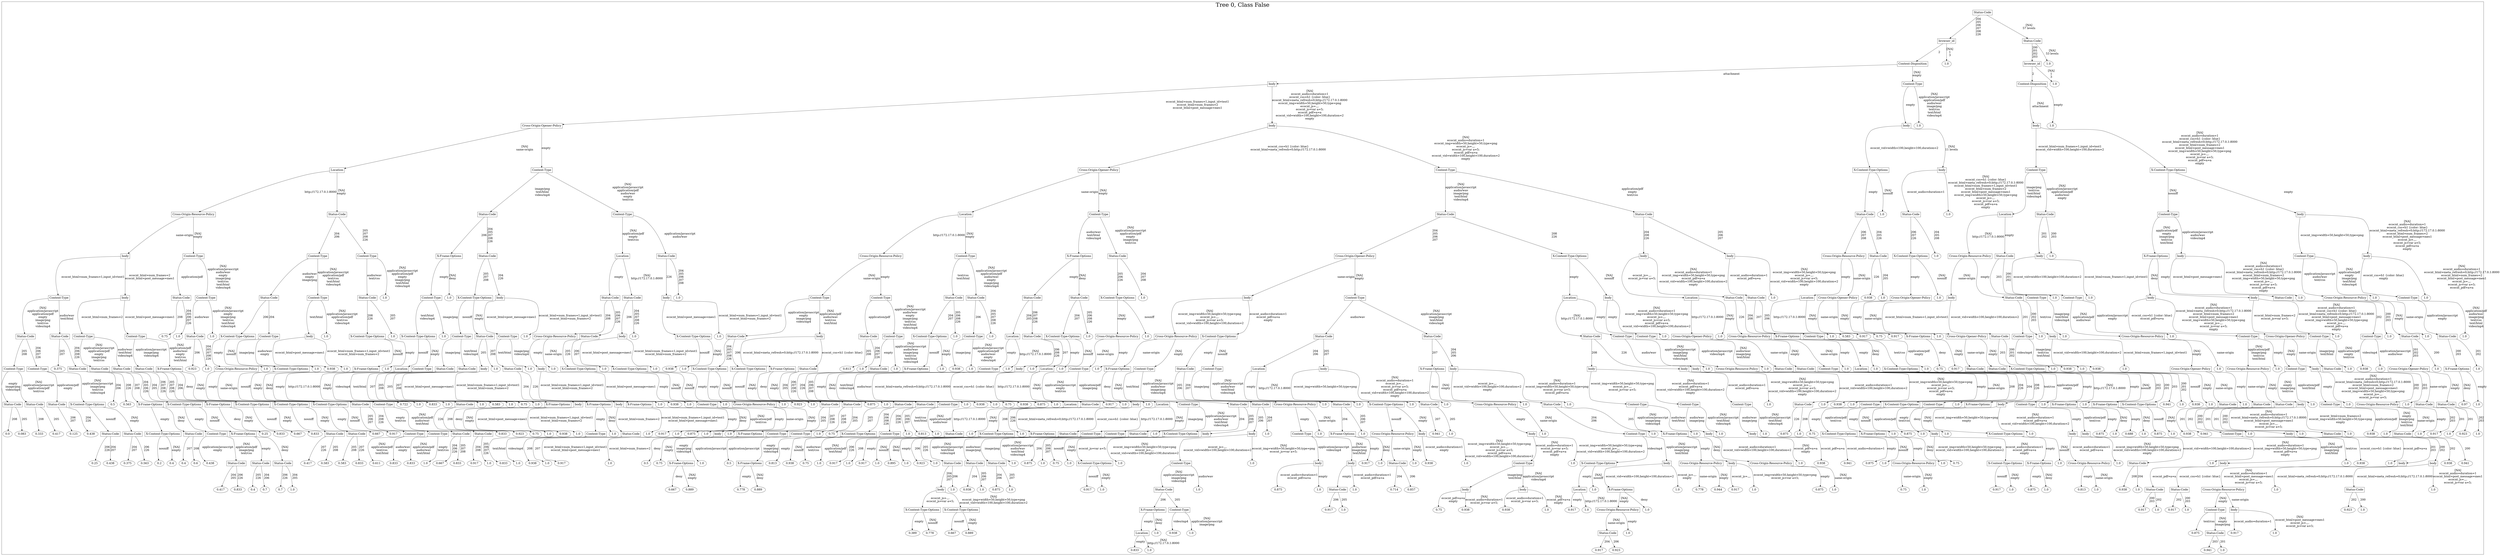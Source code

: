 /*
Generated by:
    http://https://github.com/h2oai/h2o-3/tree/master/h2o-genmodel/src/main/java/hex/genmodel/tools/PrintMojo.java
*/

/*
On a mac:

$ brew install graphviz
$ dot -Tpng file.gv -o file.png
$ open file.png
*/

digraph G {

subgraph cluster_0 {
/* Nodes */

/* Level 0 */
{
"SG_0_Node_0" [shape=box, fontsize=20, label="Status-Code"]
}

/* Level 1 */
{
"SG_0_Node_1" [shape=box, fontsize=20, label="browser_id"]
"SG_0_Node_2" [shape=box, fontsize=20, label="Status-Code"]
}

/* Level 2 */
{
"SG_0_Node_3" [shape=box, fontsize=20, label="Content-Disposition"]
"SG_0_Node_513" [fontsize=20, label="1.0"]
"SG_0_Node_4" [shape=box, fontsize=20, label="browser_id"]
"SG_0_Node_514" [fontsize=20, label="1.0"]
}

/* Level 3 */
{
"SG_0_Node_5" [shape=box, fontsize=20, label="body"]
"SG_0_Node_6" [shape=box, fontsize=20, label="Content-Type"]
"SG_0_Node_7" [shape=box, fontsize=20, label="Content-Disposition"]
"SG_0_Node_515" [fontsize=20, label="1.0"]
}

/* Level 4 */
{
"SG_0_Node_8" [shape=box, fontsize=20, label="Cross-Origin-Opener-Policy"]
"SG_0_Node_9" [shape=box, fontsize=20, label="body"]
"SG_0_Node_10" [shape=box, fontsize=20, label="body"]
"SG_0_Node_516" [fontsize=20, label="1.0"]
"SG_0_Node_11" [shape=box, fontsize=20, label="body"]
"SG_0_Node_517" [fontsize=20, label="1.0"]
}

/* Level 5 */
{
"SG_0_Node_12" [shape=box, fontsize=20, label="Location"]
"SG_0_Node_13" [shape=box, fontsize=20, label="Content-Type"]
"SG_0_Node_14" [shape=box, fontsize=20, label="Cross-Origin-Opener-Policy"]
"SG_0_Node_15" [shape=box, fontsize=20, label="Content-Type"]
"SG_0_Node_16" [shape=box, fontsize=20, label="X-Content-Type-Options"]
"SG_0_Node_17" [shape=box, fontsize=20, label="body"]
"SG_0_Node_18" [shape=box, fontsize=20, label="Content-Type"]
"SG_0_Node_19" [shape=box, fontsize=20, label="X-Content-Type-Options"]
}

/* Level 6 */
{
"SG_0_Node_20" [shape=box, fontsize=20, label="Cross-Origin-Resource-Policy"]
"SG_0_Node_21" [shape=box, fontsize=20, label="Status-Code"]
"SG_0_Node_22" [shape=box, fontsize=20, label="Status-Code"]
"SG_0_Node_23" [shape=box, fontsize=20, label="Content-Type"]
"SG_0_Node_24" [shape=box, fontsize=20, label="Location"]
"SG_0_Node_25" [shape=box, fontsize=20, label="Content-Type"]
"SG_0_Node_26" [shape=box, fontsize=20, label="Status-Code"]
"SG_0_Node_27" [shape=box, fontsize=20, label="Status-Code"]
"SG_0_Node_28" [shape=box, fontsize=20, label="Status-Code"]
"SG_0_Node_518" [fontsize=20, label="1.0"]
"SG_0_Node_29" [shape=box, fontsize=20, label="Status-Code"]
"SG_0_Node_519" [fontsize=20, label="1.0"]
"SG_0_Node_30" [shape=box, fontsize=20, label="Location"]
"SG_0_Node_31" [shape=box, fontsize=20, label="Status-Code"]
"SG_0_Node_32" [shape=box, fontsize=20, label="Content-Type"]
"SG_0_Node_33" [shape=box, fontsize=20, label="body"]
}

/* Level 7 */
{
"SG_0_Node_34" [shape=box, fontsize=20, label="body"]
"SG_0_Node_35" [shape=box, fontsize=20, label="Content-Type"]
"SG_0_Node_36" [shape=box, fontsize=20, label="Content-Type"]
"SG_0_Node_37" [shape=box, fontsize=20, label="Content-Type"]
"SG_0_Node_38" [shape=box, fontsize=20, label="X-Frame-Options"]
"SG_0_Node_39" [shape=box, fontsize=20, label="Status-Code"]
"SG_0_Node_40" [shape=box, fontsize=20, label="Location"]
"SG_0_Node_41" [shape=box, fontsize=20, label="Status-Code"]
"SG_0_Node_42" [shape=box, fontsize=20, label="Cross-Origin-Resource-Policy"]
"SG_0_Node_43" [shape=box, fontsize=20, label="Content-Type"]
"SG_0_Node_44" [shape=box, fontsize=20, label="X-Frame-Options"]
"SG_0_Node_45" [shape=box, fontsize=20, label="Status-Code"]
"SG_0_Node_46" [shape=box, fontsize=20, label="Cross-Origin-Opener-Policy"]
"SG_0_Node_47" [shape=box, fontsize=20, label="X-Content-Type-Options"]
"SG_0_Node_48" [shape=box, fontsize=20, label="body"]
"SG_0_Node_49" [shape=box, fontsize=20, label="body"]
"SG_0_Node_50" [shape=box, fontsize=20, label="Cross-Origin-Resource-Policy"]
"SG_0_Node_51" [shape=box, fontsize=20, label="Status-Code"]
"SG_0_Node_52" [shape=box, fontsize=20, label="X-Content-Type-Options"]
"SG_0_Node_520" [fontsize=20, label="1.0"]
"SG_0_Node_53" [shape=box, fontsize=20, label="Cross-Origin-Resource-Policy"]
"SG_0_Node_54" [shape=box, fontsize=20, label="Status-Code"]
"SG_0_Node_55" [shape=box, fontsize=20, label="body"]
"SG_0_Node_521" [fontsize=20, label="1.0"]
"SG_0_Node_56" [shape=box, fontsize=20, label="X-Frame-Options"]
"SG_0_Node_57" [shape=box, fontsize=20, label="body"]
"SG_0_Node_58" [shape=box, fontsize=20, label="Content-Type"]
"SG_0_Node_59" [shape=box, fontsize=20, label="body"]
}

/* Level 8 */
{
"SG_0_Node_60" [shape=box, fontsize=20, label="Content-Type"]
"SG_0_Node_61" [shape=box, fontsize=20, label="body"]
"SG_0_Node_62" [shape=box, fontsize=20, label="Status-Code"]
"SG_0_Node_63" [shape=box, fontsize=20, label="Content-Type"]
"SG_0_Node_64" [shape=box, fontsize=20, label="Status-Code"]
"SG_0_Node_65" [shape=box, fontsize=20, label="Content-Type"]
"SG_0_Node_66" [shape=box, fontsize=20, label="Status-Code"]
"SG_0_Node_522" [fontsize=20, label="1.0"]
"SG_0_Node_67" [shape=box, fontsize=20, label="Content-Type"]
"SG_0_Node_523" [fontsize=20, label="1.0"]
"SG_0_Node_68" [shape=box, fontsize=20, label="X-Content-Type-Options"]
"SG_0_Node_69" [shape=box, fontsize=20, label="body"]
"SG_0_Node_70" [shape=box, fontsize=20, label="Status-Code"]
"SG_0_Node_71" [shape=box, fontsize=20, label="Status-Code"]
"SG_0_Node_72" [shape=box, fontsize=20, label="body"]
"SG_0_Node_524" [fontsize=20, label="1.0"]
"SG_0_Node_73" [shape=box, fontsize=20, label="Content-Type"]
"SG_0_Node_74" [shape=box, fontsize=20, label="Content-Type"]
"SG_0_Node_75" [shape=box, fontsize=20, label="Status-Code"]
"SG_0_Node_76" [shape=box, fontsize=20, label="Status-Code"]
"SG_0_Node_77" [shape=box, fontsize=20, label="Status-Code"]
"SG_0_Node_78" [shape=box, fontsize=20, label="Status-Code"]
"SG_0_Node_79" [shape=box, fontsize=20, label="X-Content-Type-Options"]
"SG_0_Node_525" [fontsize=20, label="1.0"]
"SG_0_Node_80" [shape=box, fontsize=20, label="body"]
"SG_0_Node_81" [shape=box, fontsize=20, label="Content-Type"]
"SG_0_Node_82" [shape=box, fontsize=20, label="Location"]
"SG_0_Node_83" [shape=box, fontsize=20, label="body"]
"SG_0_Node_84" [shape=box, fontsize=20, label="Location"]
"SG_0_Node_85" [shape=box, fontsize=20, label="Status-Code"]
"SG_0_Node_86" [shape=box, fontsize=20, label="Status-Code"]
"SG_0_Node_526" [fontsize=20, label="1.0"]
"SG_0_Node_87" [shape=box, fontsize=20, label="Location"]
"SG_0_Node_88" [shape=box, fontsize=20, label="Cross-Origin-Opener-Policy"]
"SG_0_Node_527" [fontsize=20, label="0.938"]
"SG_0_Node_528" [fontsize=20, label="1.0"]
"SG_0_Node_90" [shape=box, fontsize=20, label="Cross-Origin-Opener-Policy"]
"SG_0_Node_529" [fontsize=20, label="1.0"]
"SG_0_Node_91" [shape=box, fontsize=20, label="body"]
"SG_0_Node_92" [shape=box, fontsize=20, label="Status-Code"]
"SG_0_Node_93" [shape=box, fontsize=20, label="Content-Type"]
"SG_0_Node_530" [fontsize=20, label="1.0"]
"SG_0_Node_94" [shape=box, fontsize=20, label="Content-Type"]
"SG_0_Node_531" [fontsize=20, label="1.0"]
"SG_0_Node_95" [shape=box, fontsize=20, label="body"]
"SG_0_Node_96" [shape=box, fontsize=20, label="body"]
"SG_0_Node_97" [shape=box, fontsize=20, label="Status-Code"]
"SG_0_Node_532" [fontsize=20, label="1.0"]
"SG_0_Node_98" [shape=box, fontsize=20, label="Cross-Origin-Resource-Policy"]
"SG_0_Node_533" [fontsize=20, label="1.0"]
"SG_0_Node_99" [shape=box, fontsize=20, label="Content-Type"]
"SG_0_Node_534" [fontsize=20, label="1.0"]
}

/* Level 9 */
{
"SG_0_Node_100" [shape=box, fontsize=20, label="Status-Code"]
"SG_0_Node_101" [shape=box, fontsize=20, label="Status-Code"]
"SG_0_Node_102" [shape=box, fontsize=20, label="Content-Type"]
"SG_0_Node_103" [shape=box, fontsize=20, label="Content-Type"]
"SG_0_Node_535" [fontsize=20, label="0.75"]
"SG_0_Node_536" [fontsize=20, label="1.0"]
"SG_0_Node_105" [shape=box, fontsize=20, label="Status-Code"]
"SG_0_Node_537" [fontsize=20, label="1.0"]
"SG_0_Node_106" [shape=box, fontsize=20, label="X-Content-Type-Options"]
"SG_0_Node_107" [shape=box, fontsize=20, label="Content-Type"]
"SG_0_Node_108" [shape=box, fontsize=20, label="body"]
"SG_0_Node_538" [fontsize=20, label="1.0"]
"SG_0_Node_109" [shape=box, fontsize=20, label="X-Content-Type-Options"]
"SG_0_Node_539" [fontsize=20, label="1.0"]
"SG_0_Node_110" [shape=box, fontsize=20, label="X-Content-Type-Options"]
"SG_0_Node_540" [fontsize=20, label="1.0"]
"SG_0_Node_111" [shape=box, fontsize=20, label="Content-Type"]
"SG_0_Node_112" [shape=box, fontsize=20, label="Status-Code"]
"SG_0_Node_113" [shape=box, fontsize=20, label="Content-Type"]
"SG_0_Node_541" [fontsize=20, label="1.0"]
"SG_0_Node_114" [shape=box, fontsize=20, label="Cross-Origin-Resource-Policy"]
"SG_0_Node_115" [shape=box, fontsize=20, label="Status-Code"]
"SG_0_Node_116" [shape=box, fontsize=20, label="body"]
"SG_0_Node_542" [fontsize=20, label="1.0"]
"SG_0_Node_117" [shape=box, fontsize=20, label="X-Content-Type-Options"]
"SG_0_Node_543" [fontsize=20, label="1.0"]
"SG_0_Node_118" [shape=box, fontsize=20, label="Status-Code"]
"SG_0_Node_119" [shape=box, fontsize=20, label="body"]
"SG_0_Node_120" [shape=box, fontsize=20, label="Status-Code"]
"SG_0_Node_121" [shape=box, fontsize=20, label="Content-Type"]
"SG_0_Node_122" [shape=box, fontsize=20, label="X-Content-Type-Options"]
"SG_0_Node_544" [fontsize=20, label="1.0"]
"SG_0_Node_123" [shape=box, fontsize=20, label="Content-Type"]
"SG_0_Node_545" [fontsize=20, label="1.0"]
"SG_0_Node_124" [shape=box, fontsize=20, label="Location"]
"SG_0_Node_125" [shape=box, fontsize=20, label="Status-Code"]
"SG_0_Node_126" [shape=box, fontsize=20, label="X-Content-Type-Options"]
"SG_0_Node_546" [fontsize=20, label="1.0"]
"SG_0_Node_127" [shape=box, fontsize=20, label="Cross-Origin-Resource-Policy"]
"SG_0_Node_547" [fontsize=20, label="1.0"]
"SG_0_Node_128" [shape=box, fontsize=20, label="Cross-Origin-Resource-Policy"]
"SG_0_Node_129" [shape=box, fontsize=20, label="X-Content-Type-Options"]
"SG_0_Node_130" [shape=box, fontsize=20, label="Status-Code"]
"SG_0_Node_131" [shape=box, fontsize=20, label="Status-Code"]
"SG_0_Node_132" [shape=box, fontsize=20, label="Status-Code"]
"SG_0_Node_133" [shape=box, fontsize=20, label="Content-Type"]
"SG_0_Node_134" [shape=box, fontsize=20, label="Content-Type"]
"SG_0_Node_548" [fontsize=20, label="1.0"]
"SG_0_Node_135" [shape=box, fontsize=20, label="Cross-Origin-Opener-Policy"]
"SG_0_Node_549" [fontsize=20, label="1.0"]
"SG_0_Node_136" [shape=box, fontsize=20, label="Cross-Origin-Resource-Policy"]
"SG_0_Node_137" [shape=box, fontsize=20, label="X-Frame-Options"]
"SG_0_Node_138" [shape=box, fontsize=20, label="Content-Type"]
"SG_0_Node_550" [fontsize=20, label="1.0"]
"SG_0_Node_551" [fontsize=20, label="0.583"]
"SG_0_Node_552" [fontsize=20, label="0.917"]
"SG_0_Node_553" [fontsize=20, label="0.75"]
"SG_0_Node_554" [fontsize=20, label="0.917"]
"SG_0_Node_143" [shape=box, fontsize=20, label="X-Frame-Options"]
"SG_0_Node_555" [fontsize=20, label="1.0"]
"SG_0_Node_144" [shape=box, fontsize=20, label="Cross-Origin-Opener-Policy"]
"SG_0_Node_145" [shape=box, fontsize=20, label="Status-Code"]
"SG_0_Node_146" [shape=box, fontsize=20, label="Content-Type"]
"SG_0_Node_556" [fontsize=20, label="1.0"]
"SG_0_Node_147" [shape=box, fontsize=20, label="body"]
"SG_0_Node_557" [fontsize=20, label="1.0"]
"SG_0_Node_148" [shape=box, fontsize=20, label="Cross-Origin-Resource-Policy"]
"SG_0_Node_558" [fontsize=20, label="1.0"]
"SG_0_Node_149" [shape=box, fontsize=20, label="Content-Type"]
"SG_0_Node_150" [shape=box, fontsize=20, label="Cross-Origin-Opener-Policy"]
"SG_0_Node_151" [shape=box, fontsize=20, label="Content-Type"]
"SG_0_Node_559" [fontsize=20, label="1.0"]
"SG_0_Node_152" [shape=box, fontsize=20, label="Content-Type"]
"SG_0_Node_560" [fontsize=20, label="1.0"]
"SG_0_Node_153" [shape=box, fontsize=20, label="Status-Code"]
"SG_0_Node_561" [fontsize=20, label="1.0"]
"SG_0_Node_154" [shape=box, fontsize=20, label="Status-Code"]
"SG_0_Node_562" [fontsize=20, label="1.0"]
}

/* Level 10 */
{
"SG_0_Node_155" [shape=box, fontsize=20, label="Content-Type"]
"SG_0_Node_156" [shape=box, fontsize=20, label="Content-Type"]
"SG_0_Node_563" [fontsize=20, label="0.375"]
"SG_0_Node_158" [shape=box, fontsize=20, label="Status-Code"]
"SG_0_Node_159" [shape=box, fontsize=20, label="Status-Code"]
"SG_0_Node_160" [shape=box, fontsize=20, label="Status-Code"]
"SG_0_Node_161" [shape=box, fontsize=20, label="Status-Code"]
"SG_0_Node_162" [shape=box, fontsize=20, label="X-Frame-Options"]
"SG_0_Node_564" [fontsize=20, label="0.923"]
"SG_0_Node_565" [fontsize=20, label="1.0"]
"SG_0_Node_164" [shape=box, fontsize=20, label="Cross-Origin-Resource-Policy"]
"SG_0_Node_566" [fontsize=20, label="1.0"]
"SG_0_Node_165" [shape=box, fontsize=20, label="X-Content-Type-Options"]
"SG_0_Node_567" [fontsize=20, label="1.0"]
"SG_0_Node_568" [fontsize=20, label="0.938"]
"SG_0_Node_569" [fontsize=20, label="1.0"]
"SG_0_Node_167" [shape=box, fontsize=20, label="X-Frame-Options"]
"SG_0_Node_570" [fontsize=20, label="1.0"]
"SG_0_Node_168" [shape=box, fontsize=20, label="Location"]
"SG_0_Node_169" [shape=box, fontsize=20, label="Content-Type"]
"SG_0_Node_170" [shape=box, fontsize=20, label="Status-Code"]
"SG_0_Node_171" [shape=box, fontsize=20, label="Status-Code"]
"SG_0_Node_172" [shape=box, fontsize=20, label="body"]
"SG_0_Node_571" [fontsize=20, label="1.0"]
"SG_0_Node_173" [shape=box, fontsize=20, label="Status-Code"]
"SG_0_Node_572" [fontsize=20, label="1.0"]
"SG_0_Node_174" [shape=box, fontsize=20, label="body"]
"SG_0_Node_573" [fontsize=20, label="1.0"]
"SG_0_Node_175" [shape=box, fontsize=20, label="X-Content-Type-Options"]
"SG_0_Node_574" [fontsize=20, label="1.0"]
"SG_0_Node_176" [shape=box, fontsize=20, label="X-Content-Type-Options"]
"SG_0_Node_575" [fontsize=20, label="1.0"]
"SG_0_Node_576" [fontsize=20, label="0.938"]
"SG_0_Node_577" [fontsize=20, label="1.0"]
"SG_0_Node_178" [shape=box, fontsize=20, label="X-Content-Type-Options"]
"SG_0_Node_179" [shape=box, fontsize=20, label="X-Content-Type-Options"]
"SG_0_Node_180" [shape=box, fontsize=20, label="X-Frame-Options"]
"SG_0_Node_181" [shape=box, fontsize=20, label="Status-Code"]
"SG_0_Node_578" [fontsize=20, label="0.813"]
"SG_0_Node_579" [fontsize=20, label="1.0"]
"SG_0_Node_183" [shape=box, fontsize=20, label="Status-Code"]
"SG_0_Node_580" [fontsize=20, label="1.0"]
"SG_0_Node_184" [shape=box, fontsize=20, label="X-Frame-Options"]
"SG_0_Node_581" [fontsize=20, label="1.0"]
"SG_0_Node_582" [fontsize=20, label="0.938"]
"SG_0_Node_583" [fontsize=20, label="1.0"]
"SG_0_Node_186" [shape=box, fontsize=20, label="Content-Type"]
"SG_0_Node_584" [fontsize=20, label="1.0"]
"SG_0_Node_187" [shape=box, fontsize=20, label="body"]
"SG_0_Node_585" [fontsize=20, label="1.0"]
"SG_0_Node_188" [shape=box, fontsize=20, label="Location"]
"SG_0_Node_586" [fontsize=20, label="1.0"]
"SG_0_Node_189" [shape=box, fontsize=20, label="Content-Type"]
"SG_0_Node_587" [fontsize=20, label="1.0"]
"SG_0_Node_190" [shape=box, fontsize=20, label="X-Frame-Options"]
"SG_0_Node_191" [shape=box, fontsize=20, label="Content-Type"]
"SG_0_Node_192" [shape=box, fontsize=20, label="Status-Code"]
"SG_0_Node_193" [shape=box, fontsize=20, label="Content-Type"]
"SG_0_Node_194" [shape=box, fontsize=20, label="Location"]
"SG_0_Node_195" [shape=box, fontsize=20, label="body"]
"SG_0_Node_196" [shape=box, fontsize=20, label="X-Frame-Options"]
"SG_0_Node_197" [shape=box, fontsize=20, label="body"]
"SG_0_Node_198" [shape=box, fontsize=20, label="body"]
"SG_0_Node_199" [shape=box, fontsize=20, label="body"]
"SG_0_Node_200" [shape=box, fontsize=20, label="body"]
"SG_0_Node_588" [fontsize=20, label="1.0"]
"SG_0_Node_201" [shape=box, fontsize=20, label="Cross-Origin-Resource-Policy"]
"SG_0_Node_589" [fontsize=20, label="1.0"]
"SG_0_Node_202" [shape=box, fontsize=20, label="Status-Code"]
"SG_0_Node_203" [shape=box, fontsize=20, label="Status-Code"]
"SG_0_Node_204" [shape=box, fontsize=20, label="Content-Type"]
"SG_0_Node_590" [fontsize=20, label="1.0"]
"SG_0_Node_205" [shape=box, fontsize=20, label="Location"]
"SG_0_Node_591" [fontsize=20, label="1.0"]
"SG_0_Node_206" [shape=box, fontsize=20, label="X-Content-Type-Options"]
"SG_0_Node_592" [fontsize=20, label="1.0"]
"SG_0_Node_593" [fontsize=20, label="0.75"]
"SG_0_Node_594" [fontsize=20, label="0.917"]
"SG_0_Node_209" [shape=box, fontsize=20, label="Status-Code"]
"SG_0_Node_210" [shape=box, fontsize=20, label="Status-Code"]
"SG_0_Node_211" [shape=box, fontsize=20, label="X-Content-Type-Options"]
"SG_0_Node_595" [fontsize=20, label="1.0"]
"SG_0_Node_596" [fontsize=20, label="0.938"]
"SG_0_Node_597" [fontsize=20, label="1.0"]
"SG_0_Node_598" [fontsize=20, label="0.938"]
"SG_0_Node_599" [fontsize=20, label="1.0"]
"SG_0_Node_214" [shape=box, fontsize=20, label="Cross-Origin-Opener-Policy"]
"SG_0_Node_600" [fontsize=20, label="1.0"]
"SG_0_Node_215" [shape=box, fontsize=20, label="Cross-Origin-Resource-Policy"]
"SG_0_Node_601" [fontsize=20, label="1.0"]
"SG_0_Node_216" [shape=box, fontsize=20, label="Content-Type"]
"SG_0_Node_217" [shape=box, fontsize=20, label="body"]
"SG_0_Node_218" [shape=box, fontsize=20, label="Status-Code"]
"SG_0_Node_602" [fontsize=20, label="1.0"]
"SG_0_Node_603" [fontsize=20, label="0.938"]
"SG_0_Node_604" [fontsize=20, label="1.0"]
"SG_0_Node_220" [shape=box, fontsize=20, label="Cross-Origin-Opener-Policy"]
"SG_0_Node_605" [fontsize=20, label="1.0"]
"SG_0_Node_221" [shape=box, fontsize=20, label="X-Frame-Options"]
"SG_0_Node_606" [fontsize=20, label="1.0"]
}

/* Level 11 */
{
"SG_0_Node_222" [shape=box, fontsize=20, label="Status-Code"]
"SG_0_Node_223" [shape=box, fontsize=20, label="Status-Code"]
"SG_0_Node_224" [shape=box, fontsize=20, label="Status-Code"]
"SG_0_Node_225" [shape=box, fontsize=20, label="X-Content-Type-Options"]
"SG_0_Node_607" [fontsize=20, label="0.5"]
"SG_0_Node_608" [fontsize=20, label="0.563"]
"SG_0_Node_228" [shape=box, fontsize=20, label="X-Frame-Options"]
"SG_0_Node_229" [shape=box, fontsize=20, label="X-Content-Type-Options"]
"SG_0_Node_230" [shape=box, fontsize=20, label="X-Frame-Options"]
"SG_0_Node_231" [shape=box, fontsize=20, label="X-Content-Type-Options"]
"SG_0_Node_232" [shape=box, fontsize=20, label="X-Content-Type-Options"]
"SG_0_Node_233" [shape=box, fontsize=20, label="X-Content-Type-Options"]
"SG_0_Node_234" [shape=box, fontsize=20, label="Status-Code"]
"SG_0_Node_235" [shape=box, fontsize=20, label="Content-Type"]
"SG_0_Node_609" [fontsize=20, label="0.722"]
"SG_0_Node_610" [fontsize=20, label="1.0"]
"SG_0_Node_611" [fontsize=20, label="0.833"]
"SG_0_Node_612" [fontsize=20, label="1.0"]
"SG_0_Node_238" [shape=box, fontsize=20, label="Status-Code"]
"SG_0_Node_613" [fontsize=20, label="1.0"]
"SG_0_Node_614" [fontsize=20, label="0.583"]
"SG_0_Node_615" [fontsize=20, label="1.0"]
"SG_0_Node_616" [fontsize=20, label="0.75"]
"SG_0_Node_617" [fontsize=20, label="1.0"]
"SG_0_Node_241" [shape=box, fontsize=20, label="X-Frame-Options"]
"SG_0_Node_242" [shape=box, fontsize=20, label="body"]
"SG_0_Node_243" [shape=box, fontsize=20, label="X-Frame-Options"]
"SG_0_Node_244" [shape=box, fontsize=20, label="body"]
"SG_0_Node_245" [shape=box, fontsize=20, label="X-Frame-Options"]
"SG_0_Node_618" [fontsize=20, label="1.0"]
"SG_0_Node_619" [fontsize=20, label="0.938"]
"SG_0_Node_620" [fontsize=20, label="1.0"]
"SG_0_Node_247" [shape=box, fontsize=20, label="Content-Type"]
"SG_0_Node_621" [fontsize=20, label="1.0"]
"SG_0_Node_248" [shape=box, fontsize=20, label="Cross-Origin-Resource-Policy"]
"SG_0_Node_622" [fontsize=20, label="1.0"]
"SG_0_Node_623" [fontsize=20, label="0.923"]
"SG_0_Node_624" [fontsize=20, label="1.0"]
"SG_0_Node_250" [shape=box, fontsize=20, label="Status-Code"]
"SG_0_Node_251" [shape=box, fontsize=20, label="Status-Code"]
"SG_0_Node_625" [fontsize=20, label="0.875"]
"SG_0_Node_626" [fontsize=20, label="1.0"]
"SG_0_Node_253" [shape=box, fontsize=20, label="Status-Code"]
"SG_0_Node_254" [shape=box, fontsize=20, label="Status-Code"]
"SG_0_Node_255" [shape=box, fontsize=20, label="Content-Type"]
"SG_0_Node_627" [fontsize=20, label="1.0"]
"SG_0_Node_628" [fontsize=20, label="0.938"]
"SG_0_Node_629" [fontsize=20, label="1.0"]
"SG_0_Node_630" [fontsize=20, label="0.75"]
"SG_0_Node_631" [fontsize=20, label="0.938"]
"SG_0_Node_632" [fontsize=20, label="0.875"]
"SG_0_Node_633" [fontsize=20, label="1.0"]
"SG_0_Node_260" [shape=box, fontsize=20, label="Location"]
"SG_0_Node_261" [shape=box, fontsize=20, label="Status-Code"]
"SG_0_Node_634" [fontsize=20, label="0.917"]
"SG_0_Node_635" [fontsize=20, label="1.0"]
"SG_0_Node_263" [shape=box, fontsize=20, label="body"]
"SG_0_Node_636" [fontsize=20, label="1.0"]
"SG_0_Node_264" [shape=box, fontsize=20, label="Location"]
"SG_0_Node_265" [shape=box, fontsize=20, label="Content-Type"]
"SG_0_Node_266" [shape=box, fontsize=20, label="Status-Code"]
"SG_0_Node_267" [shape=box, fontsize=20, label="Status-Code"]
"SG_0_Node_268" [shape=box, fontsize=20, label="Cross-Origin-Resource-Policy"]
"SG_0_Node_637" [fontsize=20, label="1.0"]
"SG_0_Node_269" [shape=box, fontsize=20, label="Status-Code"]
"SG_0_Node_638" [fontsize=20, label="1.0"]
"SG_0_Node_270" [shape=box, fontsize=20, label="X-Content-Type-Options"]
"SG_0_Node_639" [fontsize=20, label="1.0"]
"SG_0_Node_271" [shape=box, fontsize=20, label="Status-Code"]
"SG_0_Node_640" [fontsize=20, label="1.0"]
"SG_0_Node_272" [shape=box, fontsize=20, label="Cross-Origin-Resource-Policy"]
"SG_0_Node_641" [fontsize=20, label="1.0"]
"SG_0_Node_273" [shape=box, fontsize=20, label="Status-Code"]
"SG_0_Node_642" [fontsize=20, label="1.0"]
"SG_0_Node_274" [shape=box, fontsize=20, label="Content-Type"]
"SG_0_Node_275" [shape=box, fontsize=20, label="Content-Type"]
"SG_0_Node_276" [shape=box, fontsize=20, label="Content-Type"]
"SG_0_Node_643" [fontsize=20, label="1.0"]
"SG_0_Node_277" [shape=box, fontsize=20, label="Status-Code"]
"SG_0_Node_644" [fontsize=20, label="1.0"]
"SG_0_Node_645" [fontsize=20, label="0.938"]
"SG_0_Node_646" [fontsize=20, label="1.0"]
"SG_0_Node_279" [shape=box, fontsize=20, label="Content-Type"]
"SG_0_Node_280" [shape=box, fontsize=20, label="X-Content-Type-Options"]
"SG_0_Node_281" [shape=box, fontsize=20, label="Content-Type"]
"SG_0_Node_647" [fontsize=20, label="1.0"]
"SG_0_Node_282" [shape=box, fontsize=20, label="X-Frame-Options"]
"SG_0_Node_283" [shape=box, fontsize=20, label="body"]
"SG_0_Node_284" [shape=box, fontsize=20, label="Content-Type"]
"SG_0_Node_648" [fontsize=20, label="1.0"]
"SG_0_Node_285" [shape=box, fontsize=20, label="X-Frame-Options"]
"SG_0_Node_649" [fontsize=20, label="1.0"]
"SG_0_Node_286" [shape=box, fontsize=20, label="X-Frame-Options"]
"SG_0_Node_287" [shape=box, fontsize=20, label="X-Content-Type-Options"]
"SG_0_Node_650" [fontsize=20, label="0.941"]
"SG_0_Node_651" [fontsize=20, label="1.0"]
"SG_0_Node_652" [fontsize=20, label="0.938"]
"SG_0_Node_653" [fontsize=20, label="1.0"]
"SG_0_Node_290" [shape=box, fontsize=20, label="Status-Code"]
"SG_0_Node_654" [fontsize=20, label="1.0"]
"SG_0_Node_291" [shape=box, fontsize=20, label="Status-Code"]
"SG_0_Node_292" [shape=box, fontsize=20, label="Status-Code"]
"SG_0_Node_293" [shape=box, fontsize=20, label="body"]
"SG_0_Node_655" [fontsize=20, label="1.0"]
"SG_0_Node_294" [shape=box, fontsize=20, label="Content-Type"]
"SG_0_Node_656" [fontsize=20, label="1.0"]
"SG_0_Node_295" [shape=box, fontsize=20, label="Cross-Origin-Resource-Policy"]
"SG_0_Node_657" [fontsize=20, label="1.0"]
"SG_0_Node_296" [shape=box, fontsize=20, label="Status-Code"]
"SG_0_Node_297" [shape=box, fontsize=20, label="Status-Code"]
"SG_0_Node_658" [fontsize=20, label="0.97"]
"SG_0_Node_659" [fontsize=20, label="1.0"]
}

/* Level 12 */
{
"SG_0_Node_660" [fontsize=20, label="0.0"]
"SG_0_Node_661" [fontsize=20, label="0.083"]
"SG_0_Node_662" [fontsize=20, label="0.333"]
"SG_0_Node_663" [fontsize=20, label="0.417"]
"SG_0_Node_664" [fontsize=20, label="0.125"]
"SG_0_Node_665" [fontsize=20, label="0.438"]
"SG_0_Node_304" [shape=box, fontsize=20, label="Status-Code"]
"SG_0_Node_305" [shape=box, fontsize=20, label="Status-Code"]
"SG_0_Node_306" [shape=box, fontsize=20, label="X-Content-Type-Options"]
"SG_0_Node_307" [shape=box, fontsize=20, label="Status-Code"]
"SG_0_Node_308" [shape=box, fontsize=20, label="Content-Type"]
"SG_0_Node_309" [shape=box, fontsize=20, label="X-Frame-Options"]
"SG_0_Node_666" [fontsize=20, label="0.25"]
"SG_0_Node_667" [fontsize=20, label="0.833"]
"SG_0_Node_668" [fontsize=20, label="0.667"]
"SG_0_Node_669" [fontsize=20, label="0.833"]
"SG_0_Node_314" [shape=box, fontsize=20, label="Status-Code"]
"SG_0_Node_315" [shape=box, fontsize=20, label="Status-Code"]
"SG_0_Node_670" [fontsize=20, label="0.667"]
"SG_0_Node_671" [fontsize=20, label="0.917"]
"SG_0_Node_318" [shape=box, fontsize=20, label="Content-Type"]
"SG_0_Node_319" [shape=box, fontsize=20, label="Content-Type"]
"SG_0_Node_320" [shape=box, fontsize=20, label="Status-Code"]
"SG_0_Node_321" [shape=box, fontsize=20, label="Status-Code"]
"SG_0_Node_672" [fontsize=20, label="0.833"]
"SG_0_Node_673" [fontsize=20, label="0.923"]
"SG_0_Node_674" [fontsize=20, label="0.75"]
"SG_0_Node_675" [fontsize=20, label="1.0"]
"SG_0_Node_676" [fontsize=20, label="0.938"]
"SG_0_Node_677" [fontsize=20, label="1.0"]
"SG_0_Node_326" [shape=box, fontsize=20, label="Content-Type"]
"SG_0_Node_678" [fontsize=20, label="1.0"]
"SG_0_Node_327" [shape=box, fontsize=20, label="Status-Code"]
"SG_0_Node_679" [fontsize=20, label="1.0"]
"SG_0_Node_680" [fontsize=20, label="0.917"]
"SG_0_Node_681" [fontsize=20, label="1.0"]
"SG_0_Node_682" [fontsize=20, label="0.875"]
"SG_0_Node_683" [fontsize=20, label="1.0"]
"SG_0_Node_330" [shape=box, fontsize=20, label="body"]
"SG_0_Node_684" [fontsize=20, label="1.0"]
"SG_0_Node_331" [shape=box, fontsize=20, label="X-Frame-Options"]
"SG_0_Node_332" [shape=box, fontsize=20, label="Content-Type"]
"SG_0_Node_333" [shape=box, fontsize=20, label="Content-Type"]
"SG_0_Node_685" [fontsize=20, label="1.0"]
"SG_0_Node_686" [fontsize=20, label="0.75"]
"SG_0_Node_335" [shape=box, fontsize=20, label="X-Content-Type-Options"]
"SG_0_Node_336" [shape=box, fontsize=20, label="Content-Type"]
"SG_0_Node_687" [fontsize=20, label="1.0"]
"SG_0_Node_688" [fontsize=20, label="0.813"]
"SG_0_Node_689" [fontsize=20, label="1.0"]
"SG_0_Node_338" [shape=box, fontsize=20, label="Status-Code"]
"SG_0_Node_690" [fontsize=20, label="1.0"]
"SG_0_Node_339" [shape=box, fontsize=20, label="X-Content-Type-Options"]
"SG_0_Node_691" [fontsize=20, label="1.0"]
"SG_0_Node_340" [shape=box, fontsize=20, label="X-Frame-Options"]
"SG_0_Node_341" [shape=box, fontsize=20, label="Status-Code"]
"SG_0_Node_342" [shape=box, fontsize=20, label="Content-Type"]
"SG_0_Node_343" [shape=box, fontsize=20, label="Content-Type"]
"SG_0_Node_344" [shape=box, fontsize=20, label="Status-Code"]
"SG_0_Node_692" [fontsize=20, label="1.0"]
"SG_0_Node_345" [shape=box, fontsize=20, label="X-Content-Type-Options"]
"SG_0_Node_346" [shape=box, fontsize=20, label="body"]
"SG_0_Node_347" [shape=box, fontsize=20, label="body"]
"SG_0_Node_693" [fontsize=20, label="1.0"]
"SG_0_Node_348" [shape=box, fontsize=20, label="Content-Type"]
"SG_0_Node_694" [fontsize=20, label="1.0"]
"SG_0_Node_349" [shape=box, fontsize=20, label="X-Frame-Options"]
"SG_0_Node_695" [fontsize=20, label="1.0"]
"SG_0_Node_350" [shape=box, fontsize=20, label="Cross-Origin-Resource-Policy"]
"SG_0_Node_351" [shape=box, fontsize=20, label="body"]
"SG_0_Node_696" [fontsize=20, label="0.941"]
"SG_0_Node_697" [fontsize=20, label="1.0"]
"SG_0_Node_353" [shape=box, fontsize=20, label="body"]
"SG_0_Node_698" [fontsize=20, label="1.0"]
"SG_0_Node_354" [shape=box, fontsize=20, label="Content-Type"]
"SG_0_Node_699" [fontsize=20, label="1.0"]
"SG_0_Node_355" [shape=box, fontsize=20, label="X-Frame-Options"]
"SG_0_Node_700" [fontsize=20, label="1.0"]
"SG_0_Node_356" [shape=box, fontsize=20, label="body"]
"SG_0_Node_701" [fontsize=20, label="1.0"]
"SG_0_Node_357" [shape=box, fontsize=20, label="body"]
"SG_0_Node_702" [fontsize=20, label="1.0"]
"SG_0_Node_703" [fontsize=20, label="0.875"]
"SG_0_Node_704" [fontsize=20, label="1.0"]
"SG_0_Node_705" [fontsize=20, label="0.75"]
"SG_0_Node_360" [shape=box, fontsize=20, label="X-Content-Type-Options"]
"SG_0_Node_361" [shape=box, fontsize=20, label="X-Frame-Options"]
"SG_0_Node_706" [fontsize=20, label="1.0"]
"SG_0_Node_707" [fontsize=20, label="0.875"]
"SG_0_Node_708" [fontsize=20, label="1.0"]
"SG_0_Node_363" [shape=box, fontsize=20, label="body"]
"SG_0_Node_709" [fontsize=20, label="1.0"]
"SG_0_Node_364" [shape=box, fontsize=20, label="X-Content-Type-Options"]
"SG_0_Node_710" [fontsize=20, label="1.0"]
"SG_0_Node_365" [shape=box, fontsize=20, label="body"]
"SG_0_Node_366" [shape=box, fontsize=20, label="body"]
"SG_0_Node_711" [fontsize=20, label="0.875"]
"SG_0_Node_712" [fontsize=20, label="1.0"]
"SG_0_Node_713" [fontsize=20, label="0.688"]
"SG_0_Node_714" [fontsize=20, label="1.0"]
"SG_0_Node_715" [fontsize=20, label="0.875"]
"SG_0_Node_716" [fontsize=20, label="1.0"]
"SG_0_Node_717" [fontsize=20, label="0.938"]
"SG_0_Node_718" [fontsize=20, label="0.941"]
"SG_0_Node_372" [shape=box, fontsize=20, label="Content-Type"]
"SG_0_Node_719" [fontsize=20, label="1.0"]
"SG_0_Node_373" [shape=box, fontsize=20, label="body"]
"SG_0_Node_720" [fontsize=20, label="1.0"]
"SG_0_Node_374" [shape=box, fontsize=20, label="Status-Code"]
"SG_0_Node_721" [fontsize=20, label="1.0"]
"SG_0_Node_722" [fontsize=20, label="0.938"]
"SG_0_Node_723" [fontsize=20, label="1.0"]
"SG_0_Node_376" [shape=box, fontsize=20, label="Status-Code"]
"SG_0_Node_724" [fontsize=20, label="1.0"]
"SG_0_Node_725" [fontsize=20, label="0.917"]
"SG_0_Node_726" [fontsize=20, label="1.0"]
"SG_0_Node_727" [fontsize=20, label="0.923"]
"SG_0_Node_728" [fontsize=20, label="1.0"]
}

/* Level 13 */
{
"SG_0_Node_729" [fontsize=20, label="0.25"]
"SG_0_Node_730" [fontsize=20, label="0.438"]
"SG_0_Node_731" [fontsize=20, label="0.375"]
"SG_0_Node_732" [fontsize=20, label="0.563"]
"SG_0_Node_733" [fontsize=20, label="0.2"]
"SG_0_Node_734" [fontsize=20, label="0.4"]
"SG_0_Node_735" [fontsize=20, label="0.4"]
"SG_0_Node_736" [fontsize=20, label="0.6"]
"SG_0_Node_737" [fontsize=20, label="0.438"]
"SG_0_Node_388" [shape=box, fontsize=20, label="Status-Code"]
"SG_0_Node_389" [shape=box, fontsize=20, label="Status-Code"]
"SG_0_Node_390" [shape=box, fontsize=20, label="Status-Code"]
"SG_0_Node_738" [fontsize=20, label="0.417"]
"SG_0_Node_739" [fontsize=20, label="0.583"]
"SG_0_Node_740" [fontsize=20, label="0.583"]
"SG_0_Node_741" [fontsize=20, label="0.833"]
"SG_0_Node_742" [fontsize=20, label="0.611"]
"SG_0_Node_743" [fontsize=20, label="0.833"]
"SG_0_Node_744" [fontsize=20, label="0.833"]
"SG_0_Node_745" [fontsize=20, label="1.0"]
"SG_0_Node_746" [fontsize=20, label="0.667"]
"SG_0_Node_747" [fontsize=20, label="0.833"]
"SG_0_Node_748" [fontsize=20, label="0.917"]
"SG_0_Node_749" [fontsize=20, label="1.0"]
"SG_0_Node_750" [fontsize=20, label="0.833"]
"SG_0_Node_751" [fontsize=20, label="1.0"]
"SG_0_Node_752" [fontsize=20, label="0.938"]
"SG_0_Node_753" [fontsize=20, label="1.0"]
"SG_0_Node_754" [fontsize=20, label="0.917"]
"SG_0_Node_755" [fontsize=20, label="1.0"]
"SG_0_Node_756" [fontsize=20, label="0.5"]
"SG_0_Node_757" [fontsize=20, label="0.75"]
"SG_0_Node_406" [shape=box, fontsize=20, label="X-Frame-Options"]
"SG_0_Node_758" [fontsize=20, label="1.0"]
"SG_0_Node_759" [fontsize=20, label="0.5"]
"SG_0_Node_408" [shape=box, fontsize=20, label="X-Frame-Options"]
"SG_0_Node_760" [fontsize=20, label="0.813"]
"SG_0_Node_761" [fontsize=20, label="0.938"]
"SG_0_Node_762" [fontsize=20, label="0.75"]
"SG_0_Node_763" [fontsize=20, label="1.0"]
"SG_0_Node_764" [fontsize=20, label="0.917"]
"SG_0_Node_765" [fontsize=20, label="1.0"]
"SG_0_Node_766" [fontsize=20, label="0.917"]
"SG_0_Node_767" [fontsize=20, label="1.0"]
"SG_0_Node_768" [fontsize=20, label="0.895"]
"SG_0_Node_769" [fontsize=20, label="1.0"]
"SG_0_Node_770" [fontsize=20, label="0.923"]
"SG_0_Node_771" [fontsize=20, label="1.0"]
"SG_0_Node_416" [shape=box, fontsize=20, label="Status-Code"]
"SG_0_Node_417" [shape=box, fontsize=20, label="Status-Code"]
"SG_0_Node_418" [shape=box, fontsize=20, label="Status-Code"]
"SG_0_Node_772" [fontsize=20, label="1.0"]
"SG_0_Node_773" [fontsize=20, label="0.875"]
"SG_0_Node_774" [fontsize=20, label="1.0"]
"SG_0_Node_775" [fontsize=20, label="0.75"]
"SG_0_Node_776" [fontsize=20, label="1.0"]
"SG_0_Node_421" [shape=box, fontsize=20, label="X-Content-Type-Options"]
"SG_0_Node_777" [fontsize=20, label="1.0"]
"SG_0_Node_422" [shape=box, fontsize=20, label="Content-Type"]
"SG_0_Node_778" [fontsize=20, label="1.0"]
"SG_0_Node_423" [shape=box, fontsize=20, label="body"]
"SG_0_Node_424" [shape=box, fontsize=20, label="body"]
"SG_0_Node_779" [fontsize=20, label="0.917"]
"SG_0_Node_780" [fontsize=20, label="1.0"]
"SG_0_Node_426" [shape=box, fontsize=20, label="Status-Code"]
"SG_0_Node_781" [fontsize=20, label="1.0"]
"SG_0_Node_782" [fontsize=20, label="0.938"]
"SG_0_Node_783" [fontsize=20, label="1.0"]
"SG_0_Node_428" [shape=box, fontsize=20, label="Content-Type"]
"SG_0_Node_784" [fontsize=20, label="1.0"]
"SG_0_Node_429" [shape=box, fontsize=20, label="X-Content-Type-Options"]
"SG_0_Node_430" [shape=box, fontsize=20, label="body"]
"SG_0_Node_431" [shape=box, fontsize=20, label="Cross-Origin-Resource-Policy"]
"SG_0_Node_432" [shape=box, fontsize=20, label="body"]
"SG_0_Node_433" [shape=box, fontsize=20, label="Cross-Origin-Resource-Policy"]
"SG_0_Node_785" [fontsize=20, label="1.0"]
"SG_0_Node_786" [fontsize=20, label="0.938"]
"SG_0_Node_787" [fontsize=20, label="0.941"]
"SG_0_Node_788" [fontsize=20, label="0.875"]
"SG_0_Node_789" [fontsize=20, label="1.0"]
"SG_0_Node_437" [shape=box, fontsize=20, label="Cross-Origin-Resource-Policy"]
"SG_0_Node_790" [fontsize=20, label="1.0"]
"SG_0_Node_791" [fontsize=20, label="0.75"]
"SG_0_Node_439" [shape=box, fontsize=20, label="X-Content-Type-Options"]
"SG_0_Node_440" [shape=box, fontsize=20, label="X-Frame-Options"]
"SG_0_Node_792" [fontsize=20, label="1.0"]
"SG_0_Node_441" [shape=box, fontsize=20, label="Cross-Origin-Resource-Policy"]
"SG_0_Node_793" [fontsize=20, label="1.0"]
"SG_0_Node_442" [shape=box, fontsize=20, label="Status-Code"]
"SG_0_Node_794" [fontsize=20, label="1.0"]
"SG_0_Node_443" [shape=box, fontsize=20, label="body"]
"SG_0_Node_795" [fontsize=20, label="1.0"]
"SG_0_Node_796" [fontsize=20, label="0.938"]
"SG_0_Node_797" [fontsize=20, label="1.0"]
"SG_0_Node_445" [shape=box, fontsize=20, label="body"]
"SG_0_Node_446" [shape=box, fontsize=20, label="body"]
"SG_0_Node_798" [fontsize=20, label="0.938"]
"SG_0_Node_799" [fontsize=20, label="0.941"]
}

/* Level 14 */
{
"SG_0_Node_800" [fontsize=20, label="0.417"]
"SG_0_Node_801" [fontsize=20, label="0.833"]
"SG_0_Node_802" [fontsize=20, label="0.4"]
"SG_0_Node_803" [fontsize=20, label="0.7"]
"SG_0_Node_804" [fontsize=20, label="0.7"]
"SG_0_Node_805" [fontsize=20, label="1.0"]
"SG_0_Node_806" [fontsize=20, label="0.667"]
"SG_0_Node_807" [fontsize=20, label="0.889"]
"SG_0_Node_808" [fontsize=20, label="0.778"]
"SG_0_Node_809" [fontsize=20, label="0.889"]
"SG_0_Node_458" [shape=box, fontsize=20, label="body"]
"SG_0_Node_810" [fontsize=20, label="1.0"]
"SG_0_Node_811" [fontsize=20, label="0.938"]
"SG_0_Node_812" [fontsize=20, label="1.0"]
"SG_0_Node_813" [fontsize=20, label="0.875"]
"SG_0_Node_814" [fontsize=20, label="1.0"]
"SG_0_Node_815" [fontsize=20, label="0.917"]
"SG_0_Node_816" [fontsize=20, label="1.0"]
"SG_0_Node_462" [shape=box, fontsize=20, label="Status-Code"]
"SG_0_Node_817" [fontsize=20, label="1.0"]
"SG_0_Node_818" [fontsize=20, label="0.875"]
"SG_0_Node_819" [fontsize=20, label="1.0"]
"SG_0_Node_464" [shape=box, fontsize=20, label="Status-Code"]
"SG_0_Node_820" [fontsize=20, label="1.0"]
"SG_0_Node_821" [fontsize=20, label="0.714"]
"SG_0_Node_822" [fontsize=20, label="0.857"]
"SG_0_Node_467" [shape=box, fontsize=20, label="body"]
"SG_0_Node_468" [shape=box, fontsize=20, label="body"]
"SG_0_Node_469" [shape=box, fontsize=20, label="Location"]
"SG_0_Node_823" [fontsize=20, label="1.0"]
"SG_0_Node_470" [shape=box, fontsize=20, label="X-Frame-Options"]
"SG_0_Node_824" [fontsize=20, label="1.0"]
"SG_0_Node_825" [fontsize=20, label="0.778"]
"SG_0_Node_826" [fontsize=20, label="0.944"]
"SG_0_Node_827" [fontsize=20, label="0.917"]
"SG_0_Node_828" [fontsize=20, label="1.0"]
"SG_0_Node_829" [fontsize=20, label="0.875"]
"SG_0_Node_830" [fontsize=20, label="1.0"]
"SG_0_Node_831" [fontsize=20, label="0.75"]
"SG_0_Node_832" [fontsize=20, label="1.0"]
"SG_0_Node_833" [fontsize=20, label="0.917"]
"SG_0_Node_834" [fontsize=20, label="1.0"]
"SG_0_Node_835" [fontsize=20, label="0.875"]
"SG_0_Node_836" [fontsize=20, label="1.0"]
"SG_0_Node_837" [fontsize=20, label="0.813"]
"SG_0_Node_838" [fontsize=20, label="1.0"]
"SG_0_Node_839" [fontsize=20, label="0.938"]
"SG_0_Node_840" [fontsize=20, label="1.0"]
"SG_0_Node_480" [shape=box, fontsize=20, label="Status-Code"]
"SG_0_Node_481" [shape=box, fontsize=20, label="Status-Code"]
"SG_0_Node_482" [shape=box, fontsize=20, label="Cross-Origin-Resource-Policy"]
"SG_0_Node_841" [fontsize=20, label="1.0"]
"SG_0_Node_483" [shape=box, fontsize=20, label="Status-Code"]
"SG_0_Node_842" [fontsize=20, label="1.0"]
}

/* Level 15 */
{
"SG_0_Node_484" [shape=box, fontsize=20, label="X-Content-Type-Options"]
"SG_0_Node_485" [shape=box, fontsize=20, label="X-Content-Type-Options"]
"SG_0_Node_486" [shape=box, fontsize=20, label="X-Frame-Options"]
"SG_0_Node_487" [shape=box, fontsize=20, label="Content-Type"]
"SG_0_Node_843" [fontsize=20, label="0.917"]
"SG_0_Node_844" [fontsize=20, label="1.0"]
"SG_0_Node_845" [fontsize=20, label="0.75"]
"SG_0_Node_846" [fontsize=20, label="0.938"]
"SG_0_Node_847" [fontsize=20, label="0.938"]
"SG_0_Node_848" [fontsize=20, label="1.0"]
"SG_0_Node_849" [fontsize=20, label="0.917"]
"SG_0_Node_850" [fontsize=20, label="1.0"]
"SG_0_Node_493" [shape=box, fontsize=20, label="Cross-Origin-Resource-Policy"]
"SG_0_Node_851" [fontsize=20, label="1.0"]
"SG_0_Node_852" [fontsize=20, label="0.917"]
"SG_0_Node_853" [fontsize=20, label="1.0"]
"SG_0_Node_854" [fontsize=20, label="0.917"]
"SG_0_Node_855" [fontsize=20, label="1.0"]
"SG_0_Node_496" [shape=box, fontsize=20, label="Content-Type"]
"SG_0_Node_497" [shape=box, fontsize=20, label="body"]
"SG_0_Node_856" [fontsize=20, label="0.923"]
"SG_0_Node_857" [fontsize=20, label="1.0"]
}

/* Level 16 */
{
"SG_0_Node_858" [fontsize=20, label="0.389"]
"SG_0_Node_859" [fontsize=20, label="0.778"]
"SG_0_Node_860" [fontsize=20, label="0.667"]
"SG_0_Node_861" [fontsize=20, label="0.889"]
"SG_0_Node_503" [shape=box, fontsize=20, label="Location"]
"SG_0_Node_862" [fontsize=20, label="1.0"]
"SG_0_Node_863" [fontsize=20, label="0.938"]
"SG_0_Node_864" [fontsize=20, label="1.0"]
"SG_0_Node_505" [shape=box, fontsize=20, label="Status-Code"]
"SG_0_Node_865" [fontsize=20, label="1.0"]
"SG_0_Node_866" [fontsize=20, label="0.875"]
"SG_0_Node_507" [shape=box, fontsize=20, label="Status-Code"]
"SG_0_Node_867" [fontsize=20, label="0.917"]
"SG_0_Node_868" [fontsize=20, label="1.0"]
}

/* Level 17 */
{
"SG_0_Node_869" [fontsize=20, label="0.833"]
"SG_0_Node_870" [fontsize=20, label="1.0"]
"SG_0_Node_871" [fontsize=20, label="0.917"]
"SG_0_Node_872" [fontsize=20, label="0.923"]
"SG_0_Node_873" [fontsize=20, label="0.941"]
"SG_0_Node_874" [fontsize=20, label="1.0"]
}

/* Edges */
"SG_0_Node_0" -> "SG_0_Node_1" [fontsize=20, label="204
205
206
207
208
226
"]
"SG_0_Node_0" -> "SG_0_Node_2" [fontsize=20, label="[NA]
57 levels
"]
"SG_0_Node_2" -> "SG_0_Node_4" [fontsize=20, label="200
201
202
203
"]
"SG_0_Node_2" -> "SG_0_Node_514" [fontsize=20, label="[NA]
53 levels
"]
"SG_0_Node_4" -> "SG_0_Node_7" [fontsize=20, label="2
"]
"SG_0_Node_4" -> "SG_0_Node_515" [fontsize=20, label="[NA]
1
3
"]
"SG_0_Node_7" -> "SG_0_Node_11" [fontsize=20, label="[NA]
attachment
"]
"SG_0_Node_7" -> "SG_0_Node_517" [fontsize=20, label="empty
"]
"SG_0_Node_11" -> "SG_0_Node_18" [fontsize=20, label="ecocnt_html=num_frames=1,input_id=test1
ecocnt_vid=width=100,height=100,duration=2
"]
"SG_0_Node_11" -> "SG_0_Node_19" [fontsize=20, label="[NA]
ecocnt_audio=duration=1
ecocnt_css=h1 {color: blue}
ecocnt_html=meta_refresh=0;http://172.17.0.1:8000
ecocnt_html=num_frames=2
ecocnt_html=post_message=mes1
ecocnt_img=width=50,height=50,type=png
ecocnt_js=.,,.
ecocnt_js=var a=5;
ecocnt_pdf=a=a
empty
"]
"SG_0_Node_19" -> "SG_0_Node_32" [fontsize=20, label="[NA]
nosniff
"]
"SG_0_Node_19" -> "SG_0_Node_33" [fontsize=20, label="empty
"]
"SG_0_Node_33" -> "SG_0_Node_58" [fontsize=20, label="ecocnt_img=width=50,height=50,type=png
"]
"SG_0_Node_33" -> "SG_0_Node_59" [fontsize=20, label="[NA]
ecocnt_audio=duration=1
ecocnt_css=h1 {color: blue}
ecocnt_html=meta_refresh=0;http://172.17.0.1:8000
ecocnt_html=num_frames=2
ecocnt_html=post_message=mes1
ecocnt_js=.,,.
ecocnt_js=var a=5;
ecocnt_pdf=a=a
empty
"]
"SG_0_Node_59" -> "SG_0_Node_99" [fontsize=20, label="ecocnt_css=h1 {color: blue}
empty
"]
"SG_0_Node_59" -> "SG_0_Node_534" [fontsize=20, label="[NA]
ecocnt_audio=duration=1
ecocnt_html=meta_refresh=0;http://172.17.0.1:8000
ecocnt_html=num_frames=2
ecocnt_html=post_message=mes1
ecocnt_js=.,,.
ecocnt_js=var a=5;
ecocnt_pdf=a=a
"]
"SG_0_Node_99" -> "SG_0_Node_154" [fontsize=20, label="application/javascript
empty
"]
"SG_0_Node_99" -> "SG_0_Node_562" [fontsize=20, label="[NA]
application/pdf
audio/wav
image/png
text/css
text/html
video/mp4
"]
"SG_0_Node_154" -> "SG_0_Node_221" [fontsize=20, label="200
203
"]
"SG_0_Node_154" -> "SG_0_Node_606" [fontsize=20, label="201
202
"]
"SG_0_Node_221" -> "SG_0_Node_658" [fontsize=20, label="[NA]
deny
"]
"SG_0_Node_221" -> "SG_0_Node_659" [fontsize=20, label="empty
"]
"SG_0_Node_58" -> "SG_0_Node_98" [fontsize=20, label="application/javascript
audio/wav
text/css
"]
"SG_0_Node_58" -> "SG_0_Node_533" [fontsize=20, label="[NA]
application/pdf
empty
image/png
text/html
video/mp4
"]
"SG_0_Node_98" -> "SG_0_Node_153" [fontsize=20, label="[NA]
empty
"]
"SG_0_Node_98" -> "SG_0_Node_561" [fontsize=20, label="same-origin
"]
"SG_0_Node_153" -> "SG_0_Node_220" [fontsize=20, label="201
202
203
"]
"SG_0_Node_153" -> "SG_0_Node_605" [fontsize=20, label="200
"]
"SG_0_Node_220" -> "SG_0_Node_296" [fontsize=20, label="same-origin
"]
"SG_0_Node_220" -> "SG_0_Node_297" [fontsize=20, label="[NA]
empty
"]
"SG_0_Node_297" -> "SG_0_Node_727" [fontsize=20, label="201
"]
"SG_0_Node_297" -> "SG_0_Node_728" [fontsize=20, label="202
203
"]
"SG_0_Node_296" -> "SG_0_Node_725" [fontsize=20, label="202
203
"]
"SG_0_Node_296" -> "SG_0_Node_726" [fontsize=20, label="201
"]
"SG_0_Node_32" -> "SG_0_Node_56" [fontsize=20, label="[NA]
application/pdf
empty
image/png
text/css
text/html
"]
"SG_0_Node_32" -> "SG_0_Node_57" [fontsize=20, label="application/javascript
audio/wav
video/mp4
"]
"SG_0_Node_57" -> "SG_0_Node_97" [fontsize=20, label="ecocnt_html=post_message=mes1
"]
"SG_0_Node_57" -> "SG_0_Node_532" [fontsize=20, label="[NA]
ecocnt_audio=duration=1
ecocnt_css=h1 {color: blue}
ecocnt_html=meta_refresh=0;http://172.17.0.1:8000
ecocnt_html=num_frames=2
ecocnt_img=width=50,height=50,type=png
ecocnt_js=.,,.
ecocnt_js=var a=5;
ecocnt_pdf=a=a
empty
"]
"SG_0_Node_97" -> "SG_0_Node_152" [fontsize=20, label="202
"]
"SG_0_Node_97" -> "SG_0_Node_560" [fontsize=20, label="200
201
203
"]
"SG_0_Node_152" -> "SG_0_Node_603" [fontsize=20, label="video/mp4
"]
"SG_0_Node_152" -> "SG_0_Node_604" [fontsize=20, label="application/javascript
audio/wav
"]
"SG_0_Node_56" -> "SG_0_Node_95" [fontsize=20, label="[NA]
deny
"]
"SG_0_Node_56" -> "SG_0_Node_96" [fontsize=20, label="empty
"]
"SG_0_Node_96" -> "SG_0_Node_151" [fontsize=20, label="ecocnt_html=num_frames=2
ecocnt_js=var a=5;
"]
"SG_0_Node_96" -> "SG_0_Node_559" [fontsize=20, label="[NA]
ecocnt_audio=duration=1
ecocnt_css=h1 {color: blue}
ecocnt_html=meta_refresh=0;http://172.17.0.1:8000
ecocnt_html=post_message=mes1
ecocnt_img=width=50,height=50,type=png
ecocnt_js=.,,.
ecocnt_pdf=a=a
empty
"]
"SG_0_Node_151" -> "SG_0_Node_218" [fontsize=20, label="image/png
text/html
"]
"SG_0_Node_151" -> "SG_0_Node_602" [fontsize=20, label="[NA]
application/pdf
empty
text/css
"]
"SG_0_Node_218" -> "SG_0_Node_295" [fontsize=20, label="200
202
"]
"SG_0_Node_218" -> "SG_0_Node_657" [fontsize=20, label="201
203
"]
"SG_0_Node_295" -> "SG_0_Node_376" [fontsize=20, label="[NA]
same-origin
"]
"SG_0_Node_295" -> "SG_0_Node_724" [fontsize=20, label="empty
"]
"SG_0_Node_376" -> "SG_0_Node_798" [fontsize=20, label="202
"]
"SG_0_Node_376" -> "SG_0_Node_799" [fontsize=20, label="200
"]
"SG_0_Node_95" -> "SG_0_Node_149" [fontsize=20, label="ecocnt_css=h1 {color: blue}
ecocnt_pdf=a=a
"]
"SG_0_Node_95" -> "SG_0_Node_150" [fontsize=20, label="[NA]
ecocnt_audio=duration=1
ecocnt_html=meta_refresh=0;http://172.17.0.1:8000
ecocnt_html=num_frames=2
ecocnt_html=post_message=mes1
ecocnt_img=width=50,height=50,type=png
ecocnt_js=.,,.
ecocnt_js=var a=5;
empty
"]
"SG_0_Node_150" -> "SG_0_Node_216" [fontsize=20, label="[NA]
empty
"]
"SG_0_Node_150" -> "SG_0_Node_217" [fontsize=20, label="same-origin
"]
"SG_0_Node_217" -> "SG_0_Node_294" [fontsize=20, label="empty
"]
"SG_0_Node_217" -> "SG_0_Node_656" [fontsize=20, label="[NA]
ecocnt_audio=duration=1
ecocnt_html=meta_refresh=0;http://172.17.0.1:8000
ecocnt_html=num_frames=2
ecocnt_html=post_message=mes1
ecocnt_img=width=50,height=50,type=png
ecocnt_js=.,,.
ecocnt_js=var a=5;
"]
"SG_0_Node_294" -> "SG_0_Node_722" [fontsize=20, label="application/pdf
"]
"SG_0_Node_294" -> "SG_0_Node_723" [fontsize=20, label="[NA]
empty
image/png
text/css
text/html
"]
"SG_0_Node_216" -> "SG_0_Node_293" [fontsize=20, label="[NA]
empty
image/png
text/css
"]
"SG_0_Node_216" -> "SG_0_Node_655" [fontsize=20, label="application/pdf
text/html
"]
"SG_0_Node_293" -> "SG_0_Node_374" [fontsize=20, label="[NA]
ecocnt_audio=duration=1
ecocnt_html=meta_refresh=0;http://172.17.0.1:8000
ecocnt_html=post_message=mes1
ecocnt_js=.,,.
ecocnt_js=var a=5;
"]
"SG_0_Node_293" -> "SG_0_Node_721" [fontsize=20, label="ecocnt_html=num_frames=2
ecocnt_img=width=50,height=50,type=png
empty
"]
"SG_0_Node_374" -> "SG_0_Node_445" [fontsize=20, label="201
203
"]
"SG_0_Node_374" -> "SG_0_Node_446" [fontsize=20, label="200
202
"]
"SG_0_Node_446" -> "SG_0_Node_483" [fontsize=20, label="ecocnt_html=meta_refresh=0;http://172.17.0.1:8000
"]
"SG_0_Node_446" -> "SG_0_Node_842" [fontsize=20, label="[NA]
ecocnt_audio=duration=1
ecocnt_html=post_message=mes1
ecocnt_js=.,,.
ecocnt_js=var a=5;
"]
"SG_0_Node_483" -> "SG_0_Node_856" [fontsize=20, label="202
"]
"SG_0_Node_483" -> "SG_0_Node_857" [fontsize=20, label="200
"]
"SG_0_Node_445" -> "SG_0_Node_482" [fontsize=20, label="[NA]
ecocnt_audio=duration=1
ecocnt_html=post_message=mes1
ecocnt_js=.,,.
ecocnt_js=var a=5;
"]
"SG_0_Node_445" -> "SG_0_Node_841" [fontsize=20, label="ecocnt_html=meta_refresh=0;http://172.17.0.1:8000
"]
"SG_0_Node_482" -> "SG_0_Node_496" [fontsize=20, label="[NA]
empty
"]
"SG_0_Node_482" -> "SG_0_Node_497" [fontsize=20, label="same-origin
"]
"SG_0_Node_497" -> "SG_0_Node_867" [fontsize=20, label="ecocnt_audio=duration=1
"]
"SG_0_Node_497" -> "SG_0_Node_868" [fontsize=20, label="[NA]
ecocnt_html=post_message=mes1
ecocnt_js=.,,.
ecocnt_js=var a=5;
"]
"SG_0_Node_496" -> "SG_0_Node_866" [fontsize=20, label="text/css
"]
"SG_0_Node_496" -> "SG_0_Node_507" [fontsize=20, label="[NA]
empty
image/png
"]
"SG_0_Node_507" -> "SG_0_Node_873" [fontsize=20, label="203
"]
"SG_0_Node_507" -> "SG_0_Node_874" [fontsize=20, label="201
"]
"SG_0_Node_149" -> "SG_0_Node_215" [fontsize=20, label="[NA]
application/pdf
image/png
text/css
text/html
"]
"SG_0_Node_149" -> "SG_0_Node_601" [fontsize=20, label="empty
"]
"SG_0_Node_215" -> "SG_0_Node_291" [fontsize=20, label="same-origin
"]
"SG_0_Node_215" -> "SG_0_Node_292" [fontsize=20, label="[NA]
empty
"]
"SG_0_Node_292" -> "SG_0_Node_373" [fontsize=20, label="201
"]
"SG_0_Node_292" -> "SG_0_Node_720" [fontsize=20, label="200
202
203
"]
"SG_0_Node_373" -> "SG_0_Node_796" [fontsize=20, label="ecocnt_css=h1 {color: blue}
"]
"SG_0_Node_373" -> "SG_0_Node_797" [fontsize=20, label="ecocnt_pdf=a=a
"]
"SG_0_Node_291" -> "SG_0_Node_372" [fontsize=20, label="200
202
203
"]
"SG_0_Node_291" -> "SG_0_Node_719" [fontsize=20, label="201
"]
"SG_0_Node_372" -> "SG_0_Node_443" [fontsize=20, label="[NA]
application/pdf
image/png
text/html
"]
"SG_0_Node_372" -> "SG_0_Node_795" [fontsize=20, label="text/css
"]
"SG_0_Node_443" -> "SG_0_Node_480" [fontsize=20, label="ecocnt_pdf=a=a
"]
"SG_0_Node_443" -> "SG_0_Node_481" [fontsize=20, label="ecocnt_css=h1 {color: blue}
"]
"SG_0_Node_481" -> "SG_0_Node_854" [fontsize=20, label="202
"]
"SG_0_Node_481" -> "SG_0_Node_855" [fontsize=20, label="200
203
"]
"SG_0_Node_480" -> "SG_0_Node_852" [fontsize=20, label="200
203
"]
"SG_0_Node_480" -> "SG_0_Node_853" [fontsize=20, label="202
"]
"SG_0_Node_18" -> "SG_0_Node_30" [fontsize=20, label="image/png
text/css
text/html
video/mp4
"]
"SG_0_Node_18" -> "SG_0_Node_31" [fontsize=20, label="[NA]
application/javascript
application/pdf
audio/wav
empty
"]
"SG_0_Node_31" -> "SG_0_Node_55" [fontsize=20, label="201
202
"]
"SG_0_Node_31" -> "SG_0_Node_521" [fontsize=20, label="200
203
"]
"SG_0_Node_55" -> "SG_0_Node_94" [fontsize=20, label="ecocnt_vid=width=100,height=100,duration=2
"]
"SG_0_Node_55" -> "SG_0_Node_531" [fontsize=20, label="ecocnt_html=num_frames=1,input_id=test1
"]
"SG_0_Node_94" -> "SG_0_Node_148" [fontsize=20, label="[NA]
application/pdf
audio/wav
"]
"SG_0_Node_94" -> "SG_0_Node_558" [fontsize=20, label="application/javascript
empty
"]
"SG_0_Node_148" -> "SG_0_Node_214" [fontsize=20, label="[NA]
empty
"]
"SG_0_Node_148" -> "SG_0_Node_600" [fontsize=20, label="same-origin
"]
"SG_0_Node_214" -> "SG_0_Node_290" [fontsize=20, label="[NA]
same-origin
"]
"SG_0_Node_214" -> "SG_0_Node_654" [fontsize=20, label="empty
"]
"SG_0_Node_290" -> "SG_0_Node_717" [fontsize=20, label="201
"]
"SG_0_Node_290" -> "SG_0_Node_718" [fontsize=20, label="202
"]
"SG_0_Node_30" -> "SG_0_Node_53" [fontsize=20, label="[NA]
http://172.17.0.1:8000
"]
"SG_0_Node_30" -> "SG_0_Node_54" [fontsize=20, label="empty
"]
"SG_0_Node_54" -> "SG_0_Node_93" [fontsize=20, label="203
"]
"SG_0_Node_54" -> "SG_0_Node_530" [fontsize=20, label="200
201
202
"]
"SG_0_Node_93" -> "SG_0_Node_147" [fontsize=20, label="text/css
"]
"SG_0_Node_93" -> "SG_0_Node_557" [fontsize=20, label="image/png
text/html
video/mp4
"]
"SG_0_Node_147" -> "SG_0_Node_598" [fontsize=20, label="ecocnt_vid=width=100,height=100,duration=2
"]
"SG_0_Node_147" -> "SG_0_Node_599" [fontsize=20, label="ecocnt_html=num_frames=1,input_id=test1
"]
"SG_0_Node_53" -> "SG_0_Node_91" [fontsize=20, label="[NA]
same-origin
"]
"SG_0_Node_53" -> "SG_0_Node_92" [fontsize=20, label="empty
"]
"SG_0_Node_92" -> "SG_0_Node_146" [fontsize=20, label="201
"]
"SG_0_Node_92" -> "SG_0_Node_556" [fontsize=20, label="200
202
203
"]
"SG_0_Node_146" -> "SG_0_Node_596" [fontsize=20, label="video/mp4
"]
"SG_0_Node_146" -> "SG_0_Node_597" [fontsize=20, label="image/png
text/css
text/html
"]
"SG_0_Node_91" -> "SG_0_Node_144" [fontsize=20, label="ecocnt_html=num_frames=1,input_id=test1
"]
"SG_0_Node_91" -> "SG_0_Node_145" [fontsize=20, label="ecocnt_vid=width=100,height=100,duration=2
"]
"SG_0_Node_145" -> "SG_0_Node_211" [fontsize=20, label="203
"]
"SG_0_Node_145" -> "SG_0_Node_595" [fontsize=20, label="200
201
202
"]
"SG_0_Node_211" -> "SG_0_Node_652" [fontsize=20, label="nosniff
"]
"SG_0_Node_211" -> "SG_0_Node_653" [fontsize=20, label="[NA]
empty
"]
"SG_0_Node_144" -> "SG_0_Node_209" [fontsize=20, label="same-origin
"]
"SG_0_Node_144" -> "SG_0_Node_210" [fontsize=20, label="[NA]
empty
"]
"SG_0_Node_210" -> "SG_0_Node_650" [fontsize=20, label="203
"]
"SG_0_Node_210" -> "SG_0_Node_651" [fontsize=20, label="200
201
202
"]
"SG_0_Node_209" -> "SG_0_Node_286" [fontsize=20, label="202
203
"]
"SG_0_Node_209" -> "SG_0_Node_287" [fontsize=20, label="200
201
"]
"SG_0_Node_287" -> "SG_0_Node_715" [fontsize=20, label="nosniff
"]
"SG_0_Node_287" -> "SG_0_Node_716" [fontsize=20, label="[NA]
empty
"]
"SG_0_Node_286" -> "SG_0_Node_713" [fontsize=20, label="empty
"]
"SG_0_Node_286" -> "SG_0_Node_714" [fontsize=20, label="[NA]
deny
"]
"SG_0_Node_1" -> "SG_0_Node_3" [fontsize=20, label="2
"]
"SG_0_Node_1" -> "SG_0_Node_513" [fontsize=20, label="[NA]
1
3
"]
"SG_0_Node_3" -> "SG_0_Node_5" [fontsize=20, label="attachment
"]
"SG_0_Node_3" -> "SG_0_Node_6" [fontsize=20, label="[NA]
empty
"]
"SG_0_Node_6" -> "SG_0_Node_10" [fontsize=20, label="empty
"]
"SG_0_Node_6" -> "SG_0_Node_516" [fontsize=20, label="[NA]
application/javascript
application/pdf
audio/wav
image/png
text/css
text/html
video/mp4
"]
"SG_0_Node_10" -> "SG_0_Node_16" [fontsize=20, label="ecocnt_vid=width=100,height=100,duration=2
"]
"SG_0_Node_10" -> "SG_0_Node_17" [fontsize=20, label="[NA]
11 levels
"]
"SG_0_Node_17" -> "SG_0_Node_29" [fontsize=20, label="ecocnt_audio=duration=1
"]
"SG_0_Node_17" -> "SG_0_Node_519" [fontsize=20, label="[NA]
ecocnt_css=h1 {color: blue}
ecocnt_html=meta_refresh=0;http://172.17.0.1:8000
ecocnt_html=num_frames=1,input_id=test1
ecocnt_html=num_frames=2
ecocnt_html=post_message=mes1
ecocnt_img=width=50,height=50,type=png
ecocnt_js=.,,.
ecocnt_js=var a=5;
ecocnt_pdf=a=a
empty
"]
"SG_0_Node_29" -> "SG_0_Node_52" [fontsize=20, label="206
207
226
"]
"SG_0_Node_29" -> "SG_0_Node_520" [fontsize=20, label="204
205
208
"]
"SG_0_Node_52" -> "SG_0_Node_90" [fontsize=20, label="empty
"]
"SG_0_Node_52" -> "SG_0_Node_529" [fontsize=20, label="[NA]
nosniff
"]
"SG_0_Node_90" -> "SG_0_Node_143" [fontsize=20, label="empty
"]
"SG_0_Node_90" -> "SG_0_Node_555" [fontsize=20, label="[NA]
same-origin
"]
"SG_0_Node_143" -> "SG_0_Node_593" [fontsize=20, label="deny
"]
"SG_0_Node_143" -> "SG_0_Node_594" [fontsize=20, label="[NA]
empty
"]
"SG_0_Node_16" -> "SG_0_Node_28" [fontsize=20, label="empty
"]
"SG_0_Node_16" -> "SG_0_Node_518" [fontsize=20, label="[NA]
nosniff
"]
"SG_0_Node_28" -> "SG_0_Node_50" [fontsize=20, label="206
207
208
"]
"SG_0_Node_28" -> "SG_0_Node_51" [fontsize=20, label="204
205
226
"]
"SG_0_Node_51" -> "SG_0_Node_527" [fontsize=20, label="226
"]
"SG_0_Node_51" -> "SG_0_Node_528" [fontsize=20, label="204
205
"]
"SG_0_Node_50" -> "SG_0_Node_87" [fontsize=20, label="empty
"]
"SG_0_Node_50" -> "SG_0_Node_88" [fontsize=20, label="[NA]
same-origin
"]
"SG_0_Node_88" -> "SG_0_Node_553" [fontsize=20, label="same-origin
"]
"SG_0_Node_88" -> "SG_0_Node_554" [fontsize=20, label="[NA]
empty
"]
"SG_0_Node_87" -> "SG_0_Node_551" [fontsize=20, label="http://172.17.0.1:8000
"]
"SG_0_Node_87" -> "SG_0_Node_552" [fontsize=20, label="[NA]
empty
"]
"SG_0_Node_5" -> "SG_0_Node_8" [fontsize=20, label="ecocnt_html=num_frames=1,input_id=test1
ecocnt_html=num_frames=2
ecocnt_html=post_message=mes1
"]
"SG_0_Node_5" -> "SG_0_Node_9" [fontsize=20, label="[NA]
ecocnt_audio=duration=1
ecocnt_css=h1 {color: blue}
ecocnt_html=meta_refresh=0;http://172.17.0.1:8000
ecocnt_img=width=50,height=50,type=png
ecocnt_js=.,,.
ecocnt_js=var a=5;
ecocnt_pdf=a=a
ecocnt_vid=width=100,height=100,duration=2
empty
"]
"SG_0_Node_9" -> "SG_0_Node_14" [fontsize=20, label="ecocnt_css=h1 {color: blue}
ecocnt_html=meta_refresh=0;http://172.17.0.1:8000
"]
"SG_0_Node_9" -> "SG_0_Node_15" [fontsize=20, label="[NA]
ecocnt_audio=duration=1
ecocnt_img=width=50,height=50,type=png
ecocnt_js=.,,.
ecocnt_js=var a=5;
ecocnt_pdf=a=a
ecocnt_vid=width=100,height=100,duration=2
empty
"]
"SG_0_Node_15" -> "SG_0_Node_26" [fontsize=20, label="[NA]
application/javascript
audio/wav
image/png
text/html
video/mp4
"]
"SG_0_Node_15" -> "SG_0_Node_27" [fontsize=20, label="application/pdf
empty
text/css
"]
"SG_0_Node_27" -> "SG_0_Node_48" [fontsize=20, label="204
208
226
"]
"SG_0_Node_27" -> "SG_0_Node_49" [fontsize=20, label="205
206
207
"]
"SG_0_Node_49" -> "SG_0_Node_86" [fontsize=20, label="ecocnt_audio=duration=1
ecocnt_pdf=a=a
"]
"SG_0_Node_49" -> "SG_0_Node_526" [fontsize=20, label="[NA]
ecocnt_img=width=50,height=50,type=png
ecocnt_js=.,,.
ecocnt_js=var a=5;
ecocnt_vid=width=100,height=100,duration=2
empty
"]
"SG_0_Node_86" -> "SG_0_Node_138" [fontsize=20, label="207
"]
"SG_0_Node_86" -> "SG_0_Node_550" [fontsize=20, label="205
206
"]
"SG_0_Node_138" -> "SG_0_Node_206" [fontsize=20, label="text/css
"]
"SG_0_Node_138" -> "SG_0_Node_592" [fontsize=20, label="application/pdf
empty
"]
"SG_0_Node_206" -> "SG_0_Node_285" [fontsize=20, label="empty
"]
"SG_0_Node_206" -> "SG_0_Node_649" [fontsize=20, label="[NA]
nosniff
"]
"SG_0_Node_285" -> "SG_0_Node_711" [fontsize=20, label="empty
"]
"SG_0_Node_285" -> "SG_0_Node_712" [fontsize=20, label="[NA]
deny
"]
"SG_0_Node_48" -> "SG_0_Node_84" [fontsize=20, label="ecocnt_js=.,,.
ecocnt_js=var a=5;
"]
"SG_0_Node_48" -> "SG_0_Node_85" [fontsize=20, label="[NA]
ecocnt_audio=duration=1
ecocnt_img=width=50,height=50,type=png
ecocnt_pdf=a=a
ecocnt_vid=width=100,height=100,duration=2
empty
"]
"SG_0_Node_85" -> "SG_0_Node_136" [fontsize=20, label="226
"]
"SG_0_Node_85" -> "SG_0_Node_137" [fontsize=20, label="204
208
"]
"SG_0_Node_137" -> "SG_0_Node_205" [fontsize=20, label="empty
"]
"SG_0_Node_137" -> "SG_0_Node_591" [fontsize=20, label="[NA]
deny
"]
"SG_0_Node_205" -> "SG_0_Node_284" [fontsize=20, label="empty
"]
"SG_0_Node_205" -> "SG_0_Node_648" [fontsize=20, label="[NA]
http://172.17.0.1:8000
"]
"SG_0_Node_284" -> "SG_0_Node_365" [fontsize=20, label="empty
"]
"SG_0_Node_284" -> "SG_0_Node_366" [fontsize=20, label="application/pdf
text/css
"]
"SG_0_Node_366" -> "SG_0_Node_442" [fontsize=20, label="ecocnt_vid=width=100,height=100,duration=2
"]
"SG_0_Node_366" -> "SG_0_Node_794" [fontsize=20, label="[NA]
ecocnt_audio=duration=1
ecocnt_img=width=50,height=50,type=png
ecocnt_pdf=a=a
empty
"]
"SG_0_Node_442" -> "SG_0_Node_839" [fontsize=20, label="208
"]
"SG_0_Node_442" -> "SG_0_Node_840" [fontsize=20, label="204
"]
"SG_0_Node_365" -> "SG_0_Node_441" [fontsize=20, label="ecocnt_audio=duration=1
ecocnt_pdf=a=a
"]
"SG_0_Node_365" -> "SG_0_Node_793" [fontsize=20, label="[NA]
ecocnt_img=width=50,height=50,type=png
ecocnt_vid=width=100,height=100,duration=2
empty
"]
"SG_0_Node_441" -> "SG_0_Node_837" [fontsize=20, label="empty
"]
"SG_0_Node_441" -> "SG_0_Node_838" [fontsize=20, label="[NA]
same-origin
"]
"SG_0_Node_136" -> "SG_0_Node_204" [fontsize=20, label="[NA]
same-origin
"]
"SG_0_Node_136" -> "SG_0_Node_590" [fontsize=20, label="empty
"]
"SG_0_Node_204" -> "SG_0_Node_282" [fontsize=20, label="text/css
"]
"SG_0_Node_204" -> "SG_0_Node_283" [fontsize=20, label="application/pdf
empty
"]
"SG_0_Node_283" -> "SG_0_Node_364" [fontsize=20, label="ecocnt_img=width=50,height=50,type=png
empty
"]
"SG_0_Node_283" -> "SG_0_Node_710" [fontsize=20, label="[NA]
ecocnt_audio=duration=1
ecocnt_pdf=a=a
ecocnt_vid=width=100,height=100,duration=2
"]
"SG_0_Node_364" -> "SG_0_Node_440" [fontsize=20, label="empty
"]
"SG_0_Node_364" -> "SG_0_Node_792" [fontsize=20, label="[NA]
nosniff
"]
"SG_0_Node_440" -> "SG_0_Node_835" [fontsize=20, label="empty
"]
"SG_0_Node_440" -> "SG_0_Node_836" [fontsize=20, label="[NA]
deny
"]
"SG_0_Node_282" -> "SG_0_Node_363" [fontsize=20, label="deny
"]
"SG_0_Node_282" -> "SG_0_Node_709" [fontsize=20, label="[NA]
empty
"]
"SG_0_Node_363" -> "SG_0_Node_791" [fontsize=20, label="ecocnt_img=width=50,height=50,type=png
ecocnt_vid=width=100,height=100,duration=2
"]
"SG_0_Node_363" -> "SG_0_Node_439" [fontsize=20, label="[NA]
ecocnt_audio=duration=1
ecocnt_pdf=a=a
empty
"]
"SG_0_Node_439" -> "SG_0_Node_833" [fontsize=20, label="nosniff
"]
"SG_0_Node_439" -> "SG_0_Node_834" [fontsize=20, label="[NA]
empty
"]
"SG_0_Node_84" -> "SG_0_Node_135" [fontsize=20, label="http://172.17.0.1:8000
"]
"SG_0_Node_84" -> "SG_0_Node_549" [fontsize=20, label="[NA]
empty
"]
"SG_0_Node_135" -> "SG_0_Node_202" [fontsize=20, label="same-origin
"]
"SG_0_Node_135" -> "SG_0_Node_203" [fontsize=20, label="[NA]
empty
"]
"SG_0_Node_203" -> "SG_0_Node_281" [fontsize=20, label="204
"]
"SG_0_Node_203" -> "SG_0_Node_647" [fontsize=20, label="208
226
"]
"SG_0_Node_281" -> "SG_0_Node_707" [fontsize=20, label="application/pdf
"]
"SG_0_Node_281" -> "SG_0_Node_708" [fontsize=20, label="empty
text/css
"]
"SG_0_Node_202" -> "SG_0_Node_279" [fontsize=20, label="208
"]
"SG_0_Node_202" -> "SG_0_Node_280" [fontsize=20, label="204
226
"]
"SG_0_Node_280" -> "SG_0_Node_361" [fontsize=20, label="empty
"]
"SG_0_Node_280" -> "SG_0_Node_706" [fontsize=20, label="[NA]
nosniff
"]
"SG_0_Node_361" -> "SG_0_Node_437" [fontsize=20, label="empty
"]
"SG_0_Node_361" -> "SG_0_Node_790" [fontsize=20, label="[NA]
deny
"]
"SG_0_Node_437" -> "SG_0_Node_831" [fontsize=20, label="same-origin
"]
"SG_0_Node_437" -> "SG_0_Node_832" [fontsize=20, label="[NA]
empty
"]
"SG_0_Node_279" -> "SG_0_Node_705" [fontsize=20, label="empty
"]
"SG_0_Node_279" -> "SG_0_Node_360" [fontsize=20, label="application/pdf
text/css
"]
"SG_0_Node_360" -> "SG_0_Node_788" [fontsize=20, label="empty
"]
"SG_0_Node_360" -> "SG_0_Node_789" [fontsize=20, label="[NA]
nosniff
"]
"SG_0_Node_26" -> "SG_0_Node_46" [fontsize=20, label="204
205
206
207
"]
"SG_0_Node_26" -> "SG_0_Node_47" [fontsize=20, label="208
226
"]
"SG_0_Node_47" -> "SG_0_Node_82" [fontsize=20, label="empty
"]
"SG_0_Node_47" -> "SG_0_Node_83" [fontsize=20, label="[NA]
nosniff
"]
"SG_0_Node_83" -> "SG_0_Node_134" [fontsize=20, label="empty
"]
"SG_0_Node_83" -> "SG_0_Node_548" [fontsize=20, label="[NA]
ecocnt_audio=duration=1
ecocnt_img=width=50,height=50,type=png
ecocnt_js=.,,.
ecocnt_js=var a=5;
ecocnt_pdf=a=a
ecocnt_vid=width=100,height=100,duration=2
"]
"SG_0_Node_134" -> "SG_0_Node_201" [fontsize=20, label="application/javascript
video/mp4
"]
"SG_0_Node_134" -> "SG_0_Node_589" [fontsize=20, label="[NA]
audio/wav
image/png
text/html
"]
"SG_0_Node_201" -> "SG_0_Node_645" [fontsize=20, label="empty
"]
"SG_0_Node_201" -> "SG_0_Node_646" [fontsize=20, label="[NA]
same-origin
"]
"SG_0_Node_82" -> "SG_0_Node_132" [fontsize=20, label="[NA]
http://172.17.0.1:8000
"]
"SG_0_Node_82" -> "SG_0_Node_133" [fontsize=20, label="empty
"]
"SG_0_Node_133" -> "SG_0_Node_200" [fontsize=20, label="audio/wav
"]
"SG_0_Node_133" -> "SG_0_Node_588" [fontsize=20, label="[NA]
application/javascript
image/png
text/html
video/mp4
"]
"SG_0_Node_200" -> "SG_0_Node_277" [fontsize=20, label="ecocnt_audio=duration=1
ecocnt_vid=width=100,height=100,duration=2
"]
"SG_0_Node_200" -> "SG_0_Node_644" [fontsize=20, label="[NA]
ecocnt_img=width=50,height=50,type=png
ecocnt_js=.,,.
ecocnt_js=var a=5;
ecocnt_pdf=a=a
empty
"]
"SG_0_Node_277" -> "SG_0_Node_703" [fontsize=20, label="226
"]
"SG_0_Node_277" -> "SG_0_Node_704" [fontsize=20, label="208
"]
"SG_0_Node_132" -> "SG_0_Node_198" [fontsize=20, label="208
"]
"SG_0_Node_132" -> "SG_0_Node_199" [fontsize=20, label="226
"]
"SG_0_Node_199" -> "SG_0_Node_276" [fontsize=20, label="ecocnt_audio=duration=1
ecocnt_pdf=a=a
"]
"SG_0_Node_199" -> "SG_0_Node_643" [fontsize=20, label="[NA]
ecocnt_img=width=50,height=50,type=png
ecocnt_js=.,,.
ecocnt_js=var a=5;
ecocnt_vid=width=100,height=100,duration=2
empty
"]
"SG_0_Node_276" -> "SG_0_Node_357" [fontsize=20, label="audio/wav
image/png
"]
"SG_0_Node_276" -> "SG_0_Node_702" [fontsize=20, label="[NA]
application/javascript
text/html
video/mp4
"]
"SG_0_Node_357" -> "SG_0_Node_786" [fontsize=20, label="ecocnt_pdf=a=a
"]
"SG_0_Node_357" -> "SG_0_Node_787" [fontsize=20, label="ecocnt_audio=duration=1
"]
"SG_0_Node_198" -> "SG_0_Node_274" [fontsize=20, label="ecocnt_img=width=50,height=50,type=png
ecocnt_js=.,,.
ecocnt_js=var a=5;
"]
"SG_0_Node_198" -> "SG_0_Node_275" [fontsize=20, label="[NA]
ecocnt_audio=duration=1
ecocnt_pdf=a=a
ecocnt_vid=width=100,height=100,duration=2
empty
"]
"SG_0_Node_275" -> "SG_0_Node_356" [fontsize=20, label="audio/wav
image/png
"]
"SG_0_Node_275" -> "SG_0_Node_701" [fontsize=20, label="[NA]
application/javascript
text/html
video/mp4
"]
"SG_0_Node_356" -> "SG_0_Node_433" [fontsize=20, label="ecocnt_audio=duration=1
ecocnt_vid=width=100,height=100,duration=2
"]
"SG_0_Node_356" -> "SG_0_Node_785" [fontsize=20, label="[NA]
ecocnt_pdf=a=a
empty
"]
"SG_0_Node_433" -> "SG_0_Node_829" [fontsize=20, label="empty
"]
"SG_0_Node_433" -> "SG_0_Node_830" [fontsize=20, label="[NA]
same-origin
"]
"SG_0_Node_274" -> "SG_0_Node_355" [fontsize=20, label="[NA]
application/javascript
image/png
video/mp4
"]
"SG_0_Node_274" -> "SG_0_Node_700" [fontsize=20, label="audio/wav
text/html
"]
"SG_0_Node_355" -> "SG_0_Node_431" [fontsize=20, label="empty
"]
"SG_0_Node_355" -> "SG_0_Node_432" [fontsize=20, label="[NA]
deny
"]
"SG_0_Node_432" -> "SG_0_Node_827" [fontsize=20, label="ecocnt_js=.,,.
"]
"SG_0_Node_432" -> "SG_0_Node_828" [fontsize=20, label="ecocnt_img=width=50,height=50,type=png
ecocnt_js=var a=5;
"]
"SG_0_Node_431" -> "SG_0_Node_825" [fontsize=20, label="same-origin
"]
"SG_0_Node_431" -> "SG_0_Node_826" [fontsize=20, label="[NA]
empty
"]
"SG_0_Node_46" -> "SG_0_Node_80" [fontsize=20, label="same-origin
"]
"SG_0_Node_46" -> "SG_0_Node_81" [fontsize=20, label="[NA]
empty
"]
"SG_0_Node_81" -> "SG_0_Node_130" [fontsize=20, label="audio/wav
"]
"SG_0_Node_81" -> "SG_0_Node_131" [fontsize=20, label="[NA]
application/javascript
image/png
text/html
video/mp4
"]
"SG_0_Node_131" -> "SG_0_Node_196" [fontsize=20, label="207
"]
"SG_0_Node_131" -> "SG_0_Node_197" [fontsize=20, label="204
205
206
"]
"SG_0_Node_197" -> "SG_0_Node_273" [fontsize=20, label="ecocnt_js=.,,.
ecocnt_vid=width=100,height=100,duration=2
empty
"]
"SG_0_Node_197" -> "SG_0_Node_642" [fontsize=20, label="[NA]
ecocnt_audio=duration=1
ecocnt_img=width=50,height=50,type=png
ecocnt_js=var a=5;
ecocnt_pdf=a=a
"]
"SG_0_Node_273" -> "SG_0_Node_354" [fontsize=20, label="204
206
"]
"SG_0_Node_273" -> "SG_0_Node_699" [fontsize=20, label="205
"]
"SG_0_Node_354" -> "SG_0_Node_429" [fontsize=20, label="video/mp4
"]
"SG_0_Node_354" -> "SG_0_Node_430" [fontsize=20, label="[NA]
application/javascript
image/png
text/html
"]
"SG_0_Node_430" -> "SG_0_Node_470" [fontsize=20, label="ecocnt_vid=width=100,height=100,duration=2
"]
"SG_0_Node_430" -> "SG_0_Node_824" [fontsize=20, label="ecocnt_js=.,,.
empty
"]
"SG_0_Node_470" -> "SG_0_Node_493" [fontsize=20, label="[NA]
empty
"]
"SG_0_Node_470" -> "SG_0_Node_851" [fontsize=20, label="deny
"]
"SG_0_Node_493" -> "SG_0_Node_505" [fontsize=20, label="[NA]
same-origin
"]
"SG_0_Node_493" -> "SG_0_Node_865" [fontsize=20, label="empty
"]
"SG_0_Node_505" -> "SG_0_Node_871" [fontsize=20, label="204
"]
"SG_0_Node_505" -> "SG_0_Node_872" [fontsize=20, label="206
"]
"SG_0_Node_429" -> "SG_0_Node_469" [fontsize=20, label="empty
"]
"SG_0_Node_429" -> "SG_0_Node_823" [fontsize=20, label="[NA]
nosniff
"]
"SG_0_Node_469" -> "SG_0_Node_849" [fontsize=20, label="empty
"]
"SG_0_Node_469" -> "SG_0_Node_850" [fontsize=20, label="[NA]
http://172.17.0.1:8000
"]
"SG_0_Node_196" -> "SG_0_Node_272" [fontsize=20, label="deny
"]
"SG_0_Node_196" -> "SG_0_Node_641" [fontsize=20, label="[NA]
empty
"]
"SG_0_Node_272" -> "SG_0_Node_353" [fontsize=20, label="empty
"]
"SG_0_Node_272" -> "SG_0_Node_698" [fontsize=20, label="[NA]
same-origin
"]
"SG_0_Node_353" -> "SG_0_Node_428" [fontsize=20, label="[NA]
ecocnt_audio=duration=1
ecocnt_js=var a=5;
ecocnt_pdf=a=a
empty
"]
"SG_0_Node_353" -> "SG_0_Node_784" [fontsize=20, label="ecocnt_img=width=50,height=50,type=png
ecocnt_js=.,,.
ecocnt_vid=width=100,height=100,duration=2
"]
"SG_0_Node_428" -> "SG_0_Node_467" [fontsize=20, label="image/png
text/html
"]
"SG_0_Node_428" -> "SG_0_Node_468" [fontsize=20, label="[NA]
application/javascript
video/mp4
"]
"SG_0_Node_468" -> "SG_0_Node_847" [fontsize=20, label="ecocnt_audio=duration=1
ecocnt_js=var a=5;
"]
"SG_0_Node_468" -> "SG_0_Node_848" [fontsize=20, label="[NA]
ecocnt_pdf=a=a
empty
"]
"SG_0_Node_467" -> "SG_0_Node_845" [fontsize=20, label="ecocnt_pdf=a=a
empty
"]
"SG_0_Node_467" -> "SG_0_Node_846" [fontsize=20, label="[NA]
ecocnt_audio=duration=1
ecocnt_js=var a=5;
"]
"SG_0_Node_130" -> "SG_0_Node_194" [fontsize=20, label="204
206
"]
"SG_0_Node_130" -> "SG_0_Node_195" [fontsize=20, label="205
207
"]
"SG_0_Node_195" -> "SG_0_Node_271" [fontsize=20, label="ecocnt_img=width=50,height=50,type=png
"]
"SG_0_Node_195" -> "SG_0_Node_640" [fontsize=20, label="[NA]
ecocnt_audio=duration=1
ecocnt_js=.,,.
ecocnt_js=var a=5;
ecocnt_pdf=a=a
ecocnt_vid=width=100,height=100,duration=2
empty
"]
"SG_0_Node_271" -> "SG_0_Node_696" [fontsize=20, label="207
"]
"SG_0_Node_271" -> "SG_0_Node_697" [fontsize=20, label="205
"]
"SG_0_Node_194" -> "SG_0_Node_270" [fontsize=20, label="empty
"]
"SG_0_Node_194" -> "SG_0_Node_639" [fontsize=20, label="[NA]
http://172.17.0.1:8000
"]
"SG_0_Node_270" -> "SG_0_Node_350" [fontsize=20, label="nosniff
"]
"SG_0_Node_270" -> "SG_0_Node_351" [fontsize=20, label="[NA]
empty
"]
"SG_0_Node_351" -> "SG_0_Node_782" [fontsize=20, label="ecocnt_audio=duration=1
empty
"]
"SG_0_Node_351" -> "SG_0_Node_783" [fontsize=20, label="[NA]
ecocnt_img=width=50,height=50,type=png
ecocnt_js=.,,.
ecocnt_js=var a=5;
ecocnt_pdf=a=a
ecocnt_vid=width=100,height=100,duration=2
"]
"SG_0_Node_350" -> "SG_0_Node_426" [fontsize=20, label="same-origin
"]
"SG_0_Node_350" -> "SG_0_Node_781" [fontsize=20, label="[NA]
empty
"]
"SG_0_Node_426" -> "SG_0_Node_821" [fontsize=20, label="204
"]
"SG_0_Node_426" -> "SG_0_Node_822" [fontsize=20, label="206
"]
"SG_0_Node_80" -> "SG_0_Node_128" [fontsize=20, label="[NA]
ecocnt_img=width=50,height=50,type=png
ecocnt_js=.,,.
ecocnt_js=var a=5;
ecocnt_vid=width=100,height=100,duration=2
"]
"SG_0_Node_80" -> "SG_0_Node_129" [fontsize=20, label="ecocnt_audio=duration=1
ecocnt_pdf=a=a
empty
"]
"SG_0_Node_129" -> "SG_0_Node_192" [fontsize=20, label="empty
"]
"SG_0_Node_129" -> "SG_0_Node_193" [fontsize=20, label="[NA]
nosniff
"]
"SG_0_Node_193" -> "SG_0_Node_269" [fontsize=20, label="image/png
"]
"SG_0_Node_193" -> "SG_0_Node_638" [fontsize=20, label="[NA]
application/javascript
audio/wav
text/html
video/mp4
"]
"SG_0_Node_269" -> "SG_0_Node_349" [fontsize=20, label="204
"]
"SG_0_Node_269" -> "SG_0_Node_695" [fontsize=20, label="205
206
207
"]
"SG_0_Node_349" -> "SG_0_Node_779" [fontsize=20, label="empty
"]
"SG_0_Node_349" -> "SG_0_Node_780" [fontsize=20, label="[NA]
deny
"]
"SG_0_Node_192" -> "SG_0_Node_268" [fontsize=20, label="205
206
"]
"SG_0_Node_192" -> "SG_0_Node_637" [fontsize=20, label="204
207
"]
"SG_0_Node_268" -> "SG_0_Node_348" [fontsize=20, label="empty
"]
"SG_0_Node_268" -> "SG_0_Node_694" [fontsize=20, label="[NA]
same-origin
"]
"SG_0_Node_348" -> "SG_0_Node_423" [fontsize=20, label="application/javascript
video/mp4
"]
"SG_0_Node_348" -> "SG_0_Node_424" [fontsize=20, label="[NA]
audio/wav
image/png
text/html
"]
"SG_0_Node_424" -> "SG_0_Node_464" [fontsize=20, label="empty
"]
"SG_0_Node_424" -> "SG_0_Node_820" [fontsize=20, label="ecocnt_audio=duration=1
ecocnt_pdf=a=a
"]
"SG_0_Node_464" -> "SG_0_Node_843" [fontsize=20, label="206
"]
"SG_0_Node_464" -> "SG_0_Node_844" [fontsize=20, label="205
"]
"SG_0_Node_423" -> "SG_0_Node_818" [fontsize=20, label="ecocnt_audio=duration=1
ecocnt_pdf=a=a
"]
"SG_0_Node_423" -> "SG_0_Node_819" [fontsize=20, label="empty
"]
"SG_0_Node_128" -> "SG_0_Node_190" [fontsize=20, label="same-origin
"]
"SG_0_Node_128" -> "SG_0_Node_191" [fontsize=20, label="[NA]
empty
"]
"SG_0_Node_191" -> "SG_0_Node_266" [fontsize=20, label="text/html
"]
"SG_0_Node_191" -> "SG_0_Node_267" [fontsize=20, label="[NA]
application/javascript
audio/wav
image/png
video/mp4
"]
"SG_0_Node_267" -> "SG_0_Node_347" [fontsize=20, label="205
206
"]
"SG_0_Node_267" -> "SG_0_Node_693" [fontsize=20, label="204
207
"]
"SG_0_Node_347" -> "SG_0_Node_422" [fontsize=20, label="ecocnt_js=.,,.
ecocnt_vid=width=100,height=100,duration=2
"]
"SG_0_Node_347" -> "SG_0_Node_778" [fontsize=20, label="[NA]
ecocnt_img=width=50,height=50,type=png
ecocnt_js=var a=5;
"]
"SG_0_Node_422" -> "SG_0_Node_462" [fontsize=20, label="[NA]
application/javascript
image/png
video/mp4
"]
"SG_0_Node_422" -> "SG_0_Node_817" [fontsize=20, label="audio/wav
"]
"SG_0_Node_462" -> "SG_0_Node_486" [fontsize=20, label="206
"]
"SG_0_Node_462" -> "SG_0_Node_487" [fontsize=20, label="205
"]
"SG_0_Node_487" -> "SG_0_Node_863" [fontsize=20, label="video/mp4
"]
"SG_0_Node_487" -> "SG_0_Node_864" [fontsize=20, label="[NA]
application/javascript
image/png
"]
"SG_0_Node_486" -> "SG_0_Node_503" [fontsize=20, label="empty
"]
"SG_0_Node_486" -> "SG_0_Node_862" [fontsize=20, label="[NA]
deny
"]
"SG_0_Node_503" -> "SG_0_Node_869" [fontsize=20, label="empty
"]
"SG_0_Node_503" -> "SG_0_Node_870" [fontsize=20, label="[NA]
http://172.17.0.1:8000
"]
"SG_0_Node_266" -> "SG_0_Node_345" [fontsize=20, label="204
"]
"SG_0_Node_266" -> "SG_0_Node_346" [fontsize=20, label="205
206
207
"]
"SG_0_Node_346" -> "SG_0_Node_421" [fontsize=20, label="ecocnt_js=var a=5;
"]
"SG_0_Node_346" -> "SG_0_Node_777" [fontsize=20, label="[NA]
ecocnt_img=width=50,height=50,type=png
ecocnt_js=.,,.
ecocnt_vid=width=100,height=100,duration=2
"]
"SG_0_Node_421" -> "SG_0_Node_815" [fontsize=20, label="nosniff
"]
"SG_0_Node_421" -> "SG_0_Node_816" [fontsize=20, label="[NA]
empty
"]
"SG_0_Node_345" -> "SG_0_Node_775" [fontsize=20, label="nosniff
"]
"SG_0_Node_345" -> "SG_0_Node_776" [fontsize=20, label="[NA]
empty
"]
"SG_0_Node_190" -> "SG_0_Node_264" [fontsize=20, label="deny
"]
"SG_0_Node_190" -> "SG_0_Node_265" [fontsize=20, label="[NA]
empty
"]
"SG_0_Node_265" -> "SG_0_Node_344" [fontsize=20, label="image/png
"]
"SG_0_Node_265" -> "SG_0_Node_692" [fontsize=20, label="[NA]
application/javascript
audio/wav
text/html
video/mp4
"]
"SG_0_Node_344" -> "SG_0_Node_773" [fontsize=20, label="204
"]
"SG_0_Node_344" -> "SG_0_Node_774" [fontsize=20, label="205
206
207
"]
"SG_0_Node_264" -> "SG_0_Node_342" [fontsize=20, label="http://172.17.0.1:8000
"]
"SG_0_Node_264" -> "SG_0_Node_343" [fontsize=20, label="[NA]
empty
"]
"SG_0_Node_343" -> "SG_0_Node_418" [fontsize=20, label="image/png
"]
"SG_0_Node_343" -> "SG_0_Node_772" [fontsize=20, label="[NA]
application/javascript
audio/wav
text/html
video/mp4
"]
"SG_0_Node_418" -> "SG_0_Node_813" [fontsize=20, label="204
206
"]
"SG_0_Node_418" -> "SG_0_Node_814" [fontsize=20, label="205
207
"]
"SG_0_Node_342" -> "SG_0_Node_416" [fontsize=20, label="[NA]
application/javascript
text/html
video/mp4
"]
"SG_0_Node_342" -> "SG_0_Node_417" [fontsize=20, label="audio/wav
image/png
"]
"SG_0_Node_417" -> "SG_0_Node_811" [fontsize=20, label="204
"]
"SG_0_Node_417" -> "SG_0_Node_812" [fontsize=20, label="205
206
207
"]
"SG_0_Node_416" -> "SG_0_Node_458" [fontsize=20, label="204
205
207
"]
"SG_0_Node_416" -> "SG_0_Node_810" [fontsize=20, label="206
"]
"SG_0_Node_458" -> "SG_0_Node_484" [fontsize=20, label="ecocnt_js=.,,.
ecocnt_js=var a=5;
"]
"SG_0_Node_458" -> "SG_0_Node_485" [fontsize=20, label="[NA]
ecocnt_img=width=50,height=50,type=png
ecocnt_vid=width=100,height=100,duration=2
"]
"SG_0_Node_485" -> "SG_0_Node_860" [fontsize=20, label="nosniff
"]
"SG_0_Node_485" -> "SG_0_Node_861" [fontsize=20, label="[NA]
empty
"]
"SG_0_Node_484" -> "SG_0_Node_858" [fontsize=20, label="empty
"]
"SG_0_Node_484" -> "SG_0_Node_859" [fontsize=20, label="[NA]
nosniff
"]
"SG_0_Node_14" -> "SG_0_Node_24" [fontsize=20, label="same-origin
"]
"SG_0_Node_14" -> "SG_0_Node_25" [fontsize=20, label="[NA]
empty
"]
"SG_0_Node_25" -> "SG_0_Node_44" [fontsize=20, label="audio/wav
text/html
video/mp4
"]
"SG_0_Node_25" -> "SG_0_Node_45" [fontsize=20, label="[NA]
application/javascript
application/pdf
empty
image/png
text/css
"]
"SG_0_Node_45" -> "SG_0_Node_79" [fontsize=20, label="205
206
226
"]
"SG_0_Node_45" -> "SG_0_Node_525" [fontsize=20, label="204
207
208
"]
"SG_0_Node_79" -> "SG_0_Node_127" [fontsize=20, label="[NA]
empty
"]
"SG_0_Node_79" -> "SG_0_Node_547" [fontsize=20, label="nosniff
"]
"SG_0_Node_127" -> "SG_0_Node_189" [fontsize=20, label="[NA]
same-origin
"]
"SG_0_Node_127" -> "SG_0_Node_587" [fontsize=20, label="empty
"]
"SG_0_Node_189" -> "SG_0_Node_263" [fontsize=20, label="[NA]
application/javascript
empty
text/css
"]
"SG_0_Node_189" -> "SG_0_Node_636" [fontsize=20, label="application/pdf
image/png
"]
"SG_0_Node_263" -> "SG_0_Node_340" [fontsize=20, label="ecocnt_html=meta_refresh=0;http://172.17.0.1:8000
"]
"SG_0_Node_263" -> "SG_0_Node_341" [fontsize=20, label="ecocnt_css=h1 {color: blue}
"]
"SG_0_Node_341" -> "SG_0_Node_770" [fontsize=20, label="206
"]
"SG_0_Node_341" -> "SG_0_Node_771" [fontsize=20, label="205
226
"]
"SG_0_Node_340" -> "SG_0_Node_768" [fontsize=20, label="[NA]
deny
"]
"SG_0_Node_340" -> "SG_0_Node_769" [fontsize=20, label="empty
"]
"SG_0_Node_44" -> "SG_0_Node_77" [fontsize=20, label="empty
"]
"SG_0_Node_44" -> "SG_0_Node_78" [fontsize=20, label="[NA]
deny
"]
"SG_0_Node_78" -> "SG_0_Node_126" [fontsize=20, label="204
207
"]
"SG_0_Node_78" -> "SG_0_Node_546" [fontsize=20, label="205
206
208
226
"]
"SG_0_Node_126" -> "SG_0_Node_188" [fontsize=20, label="empty
"]
"SG_0_Node_126" -> "SG_0_Node_586" [fontsize=20, label="[NA]
nosniff
"]
"SG_0_Node_188" -> "SG_0_Node_634" [fontsize=20, label="http://172.17.0.1:8000
"]
"SG_0_Node_188" -> "SG_0_Node_635" [fontsize=20, label="[NA]
empty
"]
"SG_0_Node_77" -> "SG_0_Node_124" [fontsize=20, label="204
205
"]
"SG_0_Node_77" -> "SG_0_Node_125" [fontsize=20, label="206
207
208
226
"]
"SG_0_Node_125" -> "SG_0_Node_187" [fontsize=20, label="206
208
226
"]
"SG_0_Node_125" -> "SG_0_Node_585" [fontsize=20, label="207
"]
"SG_0_Node_187" -> "SG_0_Node_260" [fontsize=20, label="ecocnt_html=meta_refresh=0;http://172.17.0.1:8000
"]
"SG_0_Node_187" -> "SG_0_Node_261" [fontsize=20, label="ecocnt_css=h1 {color: blue}
"]
"SG_0_Node_261" -> "SG_0_Node_339" [fontsize=20, label="208
"]
"SG_0_Node_261" -> "SG_0_Node_691" [fontsize=20, label="206
226
"]
"SG_0_Node_339" -> "SG_0_Node_766" [fontsize=20, label="empty
"]
"SG_0_Node_339" -> "SG_0_Node_767" [fontsize=20, label="[NA]
nosniff
"]
"SG_0_Node_260" -> "SG_0_Node_338" [fontsize=20, label="http://172.17.0.1:8000
"]
"SG_0_Node_260" -> "SG_0_Node_690" [fontsize=20, label="[NA]
empty
"]
"SG_0_Node_338" -> "SG_0_Node_764" [fontsize=20, label="206
226
"]
"SG_0_Node_338" -> "SG_0_Node_765" [fontsize=20, label="208
"]
"SG_0_Node_124" -> "SG_0_Node_186" [fontsize=20, label="empty
"]
"SG_0_Node_124" -> "SG_0_Node_584" [fontsize=20, label="[NA]
http://172.17.0.1:8000
"]
"SG_0_Node_186" -> "SG_0_Node_632" [fontsize=20, label="text/html
video/mp4
"]
"SG_0_Node_186" -> "SG_0_Node_633" [fontsize=20, label="audio/wav
"]
"SG_0_Node_24" -> "SG_0_Node_42" [fontsize=20, label="http://172.17.0.1:8000
"]
"SG_0_Node_24" -> "SG_0_Node_43" [fontsize=20, label="[NA]
empty
"]
"SG_0_Node_43" -> "SG_0_Node_75" [fontsize=20, label="text/css
text/html
"]
"SG_0_Node_43" -> "SG_0_Node_76" [fontsize=20, label="[NA]
application/javascript
application/pdf
audio/wav
empty
image/png
video/mp4
"]
"SG_0_Node_76" -> "SG_0_Node_123" [fontsize=20, label="206
"]
"SG_0_Node_76" -> "SG_0_Node_545" [fontsize=20, label="204
205
207
208
226
"]
"SG_0_Node_123" -> "SG_0_Node_582" [fontsize=20, label="image/png
"]
"SG_0_Node_123" -> "SG_0_Node_583" [fontsize=20, label="[NA]
application/javascript
application/pdf
audio/wav
empty
video/mp4
"]
"SG_0_Node_75" -> "SG_0_Node_122" [fontsize=20, label="204
207
"]
"SG_0_Node_75" -> "SG_0_Node_544" [fontsize=20, label="205
206
208
226
"]
"SG_0_Node_122" -> "SG_0_Node_184" [fontsize=20, label="nosniff
"]
"SG_0_Node_122" -> "SG_0_Node_581" [fontsize=20, label="[NA]
empty
"]
"SG_0_Node_184" -> "SG_0_Node_630" [fontsize=20, label="empty
"]
"SG_0_Node_184" -> "SG_0_Node_631" [fontsize=20, label="[NA]
deny
"]
"SG_0_Node_42" -> "SG_0_Node_73" [fontsize=20, label="[NA]
same-origin
"]
"SG_0_Node_42" -> "SG_0_Node_74" [fontsize=20, label="empty
"]
"SG_0_Node_74" -> "SG_0_Node_120" [fontsize=20, label="application/pdf
"]
"SG_0_Node_74" -> "SG_0_Node_121" [fontsize=20, label="[NA]
application/javascript
audio/wav
empty
image/png
text/css
text/html
video/mp4
"]
"SG_0_Node_121" -> "SG_0_Node_183" [fontsize=20, label="empty
"]
"SG_0_Node_121" -> "SG_0_Node_580" [fontsize=20, label="[NA]
application/javascript
audio/wav
image/png
text/css
text/html
video/mp4
"]
"SG_0_Node_183" -> "SG_0_Node_628" [fontsize=20, label="204
226
"]
"SG_0_Node_183" -> "SG_0_Node_629" [fontsize=20, label="205
206
207
208
"]
"SG_0_Node_120" -> "SG_0_Node_578" [fontsize=20, label="205
208
"]
"SG_0_Node_120" -> "SG_0_Node_579" [fontsize=20, label="204
206
207
226
"]
"SG_0_Node_73" -> "SG_0_Node_118" [fontsize=20, label="application/javascript
empty
image/png
video/mp4
"]
"SG_0_Node_73" -> "SG_0_Node_119" [fontsize=20, label="[NA]
application/pdf
audio/wav
text/css
text/html
"]
"SG_0_Node_119" -> "SG_0_Node_180" [fontsize=20, label="ecocnt_html=meta_refresh=0;http://172.17.0.1:8000
"]
"SG_0_Node_119" -> "SG_0_Node_181" [fontsize=20, label="ecocnt_css=h1 {color: blue}
"]
"SG_0_Node_181" -> "SG_0_Node_255" [fontsize=20, label="204
205
"]
"SG_0_Node_181" -> "SG_0_Node_627" [fontsize=20, label="206
207
208
226
"]
"SG_0_Node_255" -> "SG_0_Node_688" [fontsize=20, label="text/css
text/html
"]
"SG_0_Node_255" -> "SG_0_Node_689" [fontsize=20, label="[NA]
application/pdf
audio/wav
"]
"SG_0_Node_180" -> "SG_0_Node_253" [fontsize=20, label="deny
"]
"SG_0_Node_180" -> "SG_0_Node_254" [fontsize=20, label="[NA]
empty
"]
"SG_0_Node_254" -> "SG_0_Node_336" [fontsize=20, label="204
208
226
"]
"SG_0_Node_254" -> "SG_0_Node_687" [fontsize=20, label="205
206
207
"]
"SG_0_Node_336" -> "SG_0_Node_762" [fontsize=20, label="audio/wav
text/css
"]
"SG_0_Node_336" -> "SG_0_Node_763" [fontsize=20, label="[NA]
application/pdf
text/html
"]
"SG_0_Node_253" -> "SG_0_Node_686" [fontsize=20, label="205
207
"]
"SG_0_Node_253" -> "SG_0_Node_335" [fontsize=20, label="204
206
208
226
"]
"SG_0_Node_335" -> "SG_0_Node_760" [fontsize=20, label="empty
"]
"SG_0_Node_335" -> "SG_0_Node_761" [fontsize=20, label="[NA]
nosniff
"]
"SG_0_Node_118" -> "SG_0_Node_178" [fontsize=20, label="204
205
207
208
226
"]
"SG_0_Node_118" -> "SG_0_Node_179" [fontsize=20, label="206
"]
"SG_0_Node_179" -> "SG_0_Node_625" [fontsize=20, label="nosniff
"]
"SG_0_Node_179" -> "SG_0_Node_626" [fontsize=20, label="[NA]
empty
"]
"SG_0_Node_178" -> "SG_0_Node_250" [fontsize=20, label="empty
"]
"SG_0_Node_178" -> "SG_0_Node_251" [fontsize=20, label="[NA]
nosniff
"]
"SG_0_Node_251" -> "SG_0_Node_333" [fontsize=20, label="207
208
226
"]
"SG_0_Node_251" -> "SG_0_Node_685" [fontsize=20, label="204
205
"]
"SG_0_Node_333" -> "SG_0_Node_759" [fontsize=20, label="application/javascript
"]
"SG_0_Node_333" -> "SG_0_Node_408" [fontsize=20, label="empty
image/png
video/mp4
"]
"SG_0_Node_408" -> "SG_0_Node_808" [fontsize=20, label="empty
"]
"SG_0_Node_408" -> "SG_0_Node_809" [fontsize=20, label="[NA]
deny
"]
"SG_0_Node_250" -> "SG_0_Node_331" [fontsize=20, label="204
205
"]
"SG_0_Node_250" -> "SG_0_Node_332" [fontsize=20, label="207
208
226
"]
"SG_0_Node_332" -> "SG_0_Node_406" [fontsize=20, label="empty
image/png
video/mp4
"]
"SG_0_Node_332" -> "SG_0_Node_758" [fontsize=20, label="application/javascript
"]
"SG_0_Node_406" -> "SG_0_Node_806" [fontsize=20, label="deny
"]
"SG_0_Node_406" -> "SG_0_Node_807" [fontsize=20, label="[NA]
empty
"]
"SG_0_Node_331" -> "SG_0_Node_756" [fontsize=20, label="deny
"]
"SG_0_Node_331" -> "SG_0_Node_757" [fontsize=20, label="[NA]
empty
"]
"SG_0_Node_8" -> "SG_0_Node_12" [fontsize=20, label="[NA]
same-origin
"]
"SG_0_Node_8" -> "SG_0_Node_13" [fontsize=20, label="empty
"]
"SG_0_Node_13" -> "SG_0_Node_22" [fontsize=20, label="image/png
text/html
video/mp4
"]
"SG_0_Node_13" -> "SG_0_Node_23" [fontsize=20, label="[NA]
application/javascript
application/pdf
audio/wav
empty
text/css
"]
"SG_0_Node_23" -> "SG_0_Node_40" [fontsize=20, label="[NA]
application/pdf
empty
text/css
"]
"SG_0_Node_23" -> "SG_0_Node_41" [fontsize=20, label="application/javascript
audio/wav
"]
"SG_0_Node_41" -> "SG_0_Node_72" [fontsize=20, label="226
"]
"SG_0_Node_41" -> "SG_0_Node_524" [fontsize=20, label="204
205
206
207
208
"]
"SG_0_Node_72" -> "SG_0_Node_117" [fontsize=20, label="ecocnt_html=post_message=mes1
"]
"SG_0_Node_72" -> "SG_0_Node_543" [fontsize=20, label="ecocnt_html=num_frames=1,input_id=test1
ecocnt_html=num_frames=2
"]
"SG_0_Node_117" -> "SG_0_Node_576" [fontsize=20, label="nosniff
"]
"SG_0_Node_117" -> "SG_0_Node_577" [fontsize=20, label="[NA]
empty
"]
"SG_0_Node_40" -> "SG_0_Node_70" [fontsize=20, label="empty
"]
"SG_0_Node_40" -> "SG_0_Node_71" [fontsize=20, label="[NA]
http://172.17.0.1:8000
"]
"SG_0_Node_71" -> "SG_0_Node_116" [fontsize=20, label="206
"]
"SG_0_Node_71" -> "SG_0_Node_542" [fontsize=20, label="204
205
207
208
226
"]
"SG_0_Node_116" -> "SG_0_Node_176" [fontsize=20, label="ecocnt_html=post_message=mes1
"]
"SG_0_Node_116" -> "SG_0_Node_575" [fontsize=20, label="ecocnt_html=num_frames=1,input_id=test1
ecocnt_html=num_frames=2
"]
"SG_0_Node_176" -> "SG_0_Node_623" [fontsize=20, label="[NA]
nosniff
"]
"SG_0_Node_176" -> "SG_0_Node_624" [fontsize=20, label="empty
"]
"SG_0_Node_70" -> "SG_0_Node_114" [fontsize=20, label="204
208
"]
"SG_0_Node_70" -> "SG_0_Node_115" [fontsize=20, label="205
206
207
226
"]
"SG_0_Node_115" -> "SG_0_Node_175" [fontsize=20, label="205
226
"]
"SG_0_Node_115" -> "SG_0_Node_574" [fontsize=20, label="206
207
"]
"SG_0_Node_175" -> "SG_0_Node_248" [fontsize=20, label="empty
"]
"SG_0_Node_175" -> "SG_0_Node_622" [fontsize=20, label="[NA]
nosniff
"]
"SG_0_Node_248" -> "SG_0_Node_330" [fontsize=20, label="same-origin
"]
"SG_0_Node_248" -> "SG_0_Node_684" [fontsize=20, label="[NA]
empty
"]
"SG_0_Node_330" -> "SG_0_Node_754" [fontsize=20, label="ecocnt_html=num_frames=1,input_id=test1
ecocnt_html=post_message=mes1
"]
"SG_0_Node_330" -> "SG_0_Node_755" [fontsize=20, label="ecocnt_html=num_frames=2
"]
"SG_0_Node_114" -> "SG_0_Node_174" [fontsize=20, label="empty
"]
"SG_0_Node_114" -> "SG_0_Node_573" [fontsize=20, label="[NA]
same-origin
"]
"SG_0_Node_174" -> "SG_0_Node_247" [fontsize=20, label="ecocnt_html=num_frames=1,input_id=test1
ecocnt_html=num_frames=2
"]
"SG_0_Node_174" -> "SG_0_Node_621" [fontsize=20, label="ecocnt_html=post_message=mes1
"]
"SG_0_Node_247" -> "SG_0_Node_682" [fontsize=20, label="[NA]
application/pdf
text/css
"]
"SG_0_Node_247" -> "SG_0_Node_683" [fontsize=20, label="empty
"]
"SG_0_Node_22" -> "SG_0_Node_38" [fontsize=20, label="206
"]
"SG_0_Node_22" -> "SG_0_Node_39" [fontsize=20, label="204
205
207
208
226
"]
"SG_0_Node_39" -> "SG_0_Node_68" [fontsize=20, label="205
207
208
"]
"SG_0_Node_39" -> "SG_0_Node_69" [fontsize=20, label="204
226
"]
"SG_0_Node_69" -> "SG_0_Node_113" [fontsize=20, label="ecocnt_html=post_message=mes1
"]
"SG_0_Node_69" -> "SG_0_Node_541" [fontsize=20, label="ecocnt_html=num_frames=1,input_id=test1
ecocnt_html=num_frames=2
"]
"SG_0_Node_113" -> "SG_0_Node_173" [fontsize=20, label="text/html
"]
"SG_0_Node_113" -> "SG_0_Node_572" [fontsize=20, label="image/png
video/mp4
"]
"SG_0_Node_173" -> "SG_0_Node_619" [fontsize=20, label="204
"]
"SG_0_Node_173" -> "SG_0_Node_620" [fontsize=20, label="226
"]
"SG_0_Node_68" -> "SG_0_Node_111" [fontsize=20, label="nosniff
"]
"SG_0_Node_68" -> "SG_0_Node_112" [fontsize=20, label="[NA]
empty
"]
"SG_0_Node_112" -> "SG_0_Node_172" [fontsize=20, label="205
"]
"SG_0_Node_112" -> "SG_0_Node_571" [fontsize=20, label="207
208
"]
"SG_0_Node_172" -> "SG_0_Node_245" [fontsize=20, label="ecocnt_html=post_message=mes1
"]
"SG_0_Node_172" -> "SG_0_Node_618" [fontsize=20, label="ecocnt_html=num_frames=1,input_id=test1
ecocnt_html=num_frames=2
"]
"SG_0_Node_245" -> "SG_0_Node_680" [fontsize=20, label="empty
"]
"SG_0_Node_245" -> "SG_0_Node_681" [fontsize=20, label="[NA]
deny
"]
"SG_0_Node_111" -> "SG_0_Node_170" [fontsize=20, label="image/png
"]
"SG_0_Node_111" -> "SG_0_Node_171" [fontsize=20, label="text/html
video/mp4
"]
"SG_0_Node_171" -> "SG_0_Node_243" [fontsize=20, label="205
"]
"SG_0_Node_171" -> "SG_0_Node_244" [fontsize=20, label="207
208
"]
"SG_0_Node_244" -> "SG_0_Node_327" [fontsize=20, label="ecocnt_html=num_frames=2
"]
"SG_0_Node_244" -> "SG_0_Node_679" [fontsize=20, label="ecocnt_html=num_frames=1,input_id=test1
ecocnt_html=post_message=mes1
"]
"SG_0_Node_327" -> "SG_0_Node_752" [fontsize=20, label="208
"]
"SG_0_Node_327" -> "SG_0_Node_753" [fontsize=20, label="207
"]
"SG_0_Node_243" -> "SG_0_Node_326" [fontsize=20, label="empty
"]
"SG_0_Node_243" -> "SG_0_Node_678" [fontsize=20, label="[NA]
deny
"]
"SG_0_Node_326" -> "SG_0_Node_750" [fontsize=20, label="text/html
"]
"SG_0_Node_326" -> "SG_0_Node_751" [fontsize=20, label="video/mp4
"]
"SG_0_Node_170" -> "SG_0_Node_241" [fontsize=20, label="207
"]
"SG_0_Node_170" -> "SG_0_Node_242" [fontsize=20, label="205
208
"]
"SG_0_Node_242" -> "SG_0_Node_676" [fontsize=20, label="ecocnt_html=post_message=mes1
"]
"SG_0_Node_242" -> "SG_0_Node_677" [fontsize=20, label="ecocnt_html=num_frames=1,input_id=test1
ecocnt_html=num_frames=2
"]
"SG_0_Node_241" -> "SG_0_Node_674" [fontsize=20, label="deny
"]
"SG_0_Node_241" -> "SG_0_Node_675" [fontsize=20, label="[NA]
empty
"]
"SG_0_Node_38" -> "SG_0_Node_67" [fontsize=20, label="empty
"]
"SG_0_Node_38" -> "SG_0_Node_523" [fontsize=20, label="[NA]
deny
"]
"SG_0_Node_67" -> "SG_0_Node_110" [fontsize=20, label="text/html
video/mp4
"]
"SG_0_Node_67" -> "SG_0_Node_540" [fontsize=20, label="image/png
"]
"SG_0_Node_110" -> "SG_0_Node_168" [fontsize=20, label="nosniff
"]
"SG_0_Node_110" -> "SG_0_Node_169" [fontsize=20, label="[NA]
empty
"]
"SG_0_Node_169" -> "SG_0_Node_616" [fontsize=20, label="video/mp4
"]
"SG_0_Node_169" -> "SG_0_Node_617" [fontsize=20, label="text/html
"]
"SG_0_Node_168" -> "SG_0_Node_614" [fontsize=20, label="http://172.17.0.1:8000
"]
"SG_0_Node_168" -> "SG_0_Node_615" [fontsize=20, label="[NA]
empty
"]
"SG_0_Node_12" -> "SG_0_Node_20" [fontsize=20, label="http://172.17.0.1:8000
"]
"SG_0_Node_12" -> "SG_0_Node_21" [fontsize=20, label="[NA]
empty
"]
"SG_0_Node_21" -> "SG_0_Node_36" [fontsize=20, label="204
206
"]
"SG_0_Node_21" -> "SG_0_Node_37" [fontsize=20, label="205
207
208
226
"]
"SG_0_Node_37" -> "SG_0_Node_66" [fontsize=20, label="audio/wav
text/css
"]
"SG_0_Node_37" -> "SG_0_Node_522" [fontsize=20, label="[NA]
application/javascript
application/pdf
empty
image/png
text/html
video/mp4
"]
"SG_0_Node_66" -> "SG_0_Node_109" [fontsize=20, label="208
226
"]
"SG_0_Node_66" -> "SG_0_Node_539" [fontsize=20, label="205
207
"]
"SG_0_Node_109" -> "SG_0_Node_167" [fontsize=20, label="[NA]
nosniff
"]
"SG_0_Node_109" -> "SG_0_Node_570" [fontsize=20, label="empty
"]
"SG_0_Node_167" -> "SG_0_Node_238" [fontsize=20, label="[NA]
deny
"]
"SG_0_Node_167" -> "SG_0_Node_613" [fontsize=20, label="empty
"]
"SG_0_Node_238" -> "SG_0_Node_672" [fontsize=20, label="226
"]
"SG_0_Node_238" -> "SG_0_Node_673" [fontsize=20, label="208
"]
"SG_0_Node_36" -> "SG_0_Node_64" [fontsize=20, label="audio/wav
empty
image/png
"]
"SG_0_Node_36" -> "SG_0_Node_65" [fontsize=20, label="[NA]
application/javascript
application/pdf
text/css
text/html
video/mp4
"]
"SG_0_Node_65" -> "SG_0_Node_108" [fontsize=20, label="text/html
"]
"SG_0_Node_65" -> "SG_0_Node_538" [fontsize=20, label="[NA]
application/javascript
application/pdf
text/css
video/mp4
"]
"SG_0_Node_108" -> "SG_0_Node_568" [fontsize=20, label="ecocnt_html=post_message=mes1
"]
"SG_0_Node_108" -> "SG_0_Node_569" [fontsize=20, label="ecocnt_html=num_frames=1,input_id=test1
ecocnt_html=num_frames=2
"]
"SG_0_Node_64" -> "SG_0_Node_106" [fontsize=20, label="206
"]
"SG_0_Node_64" -> "SG_0_Node_107" [fontsize=20, label="204
"]
"SG_0_Node_107" -> "SG_0_Node_165" [fontsize=20, label="image/png
"]
"SG_0_Node_107" -> "SG_0_Node_567" [fontsize=20, label="audio/wav
empty
"]
"SG_0_Node_165" -> "SG_0_Node_611" [fontsize=20, label="nosniff
"]
"SG_0_Node_165" -> "SG_0_Node_612" [fontsize=20, label="[NA]
empty
"]
"SG_0_Node_106" -> "SG_0_Node_164" [fontsize=20, label="empty
"]
"SG_0_Node_106" -> "SG_0_Node_566" [fontsize=20, label="[NA]
nosniff
"]
"SG_0_Node_164" -> "SG_0_Node_609" [fontsize=20, label="empty
"]
"SG_0_Node_164" -> "SG_0_Node_610" [fontsize=20, label="[NA]
same-origin
"]
"SG_0_Node_20" -> "SG_0_Node_34" [fontsize=20, label="same-origin
"]
"SG_0_Node_20" -> "SG_0_Node_35" [fontsize=20, label="[NA]
empty
"]
"SG_0_Node_35" -> "SG_0_Node_62" [fontsize=20, label="application/pdf
"]
"SG_0_Node_35" -> "SG_0_Node_63" [fontsize=20, label="[NA]
application/javascript
audio/wav
empty
image/png
text/css
text/html
video/mp4
"]
"SG_0_Node_63" -> "SG_0_Node_105" [fontsize=20, label="audio/wav
"]
"SG_0_Node_63" -> "SG_0_Node_537" [fontsize=20, label="[NA]
application/javascript
empty
image/png
text/css
text/html
video/mp4
"]
"SG_0_Node_105" -> "SG_0_Node_564" [fontsize=20, label="206
"]
"SG_0_Node_105" -> "SG_0_Node_565" [fontsize=20, label="204
205
207
208
226
"]
"SG_0_Node_62" -> "SG_0_Node_535" [fontsize=20, label="208
"]
"SG_0_Node_62" -> "SG_0_Node_536" [fontsize=20, label="204
205
206
207
226
"]
"SG_0_Node_34" -> "SG_0_Node_60" [fontsize=20, label="ecocnt_html=num_frames=1,input_id=test1
"]
"SG_0_Node_34" -> "SG_0_Node_61" [fontsize=20, label="ecocnt_html=num_frames=2
ecocnt_html=post_message=mes1
"]
"SG_0_Node_61" -> "SG_0_Node_102" [fontsize=20, label="ecocnt_html=num_frames=2
"]
"SG_0_Node_61" -> "SG_0_Node_103" [fontsize=20, label="ecocnt_html=post_message=mes1
"]
"SG_0_Node_103" -> "SG_0_Node_161" [fontsize=20, label="application/javascript
image/png
video/mp4
"]
"SG_0_Node_103" -> "SG_0_Node_162" [fontsize=20, label="[NA]
application/pdf
audio/wav
empty
text/css
text/html
"]
"SG_0_Node_162" -> "SG_0_Node_234" [fontsize=20, label="deny
"]
"SG_0_Node_162" -> "SG_0_Node_235" [fontsize=20, label="[NA]
empty
"]
"SG_0_Node_235" -> "SG_0_Node_320" [fontsize=20, label="empty
text/css
"]
"SG_0_Node_235" -> "SG_0_Node_321" [fontsize=20, label="[NA]
application/pdf
audio/wav
text/html
"]
"SG_0_Node_321" -> "SG_0_Node_748" [fontsize=20, label="204
208
"]
"SG_0_Node_321" -> "SG_0_Node_749" [fontsize=20, label="205
206
207
226
"]
"SG_0_Node_320" -> "SG_0_Node_746" [fontsize=20, label="204
206
226
"]
"SG_0_Node_320" -> "SG_0_Node_747" [fontsize=20, label="205
207
208
"]
"SG_0_Node_234" -> "SG_0_Node_318" [fontsize=20, label="205
206
207
"]
"SG_0_Node_234" -> "SG_0_Node_319" [fontsize=20, label="204
208
226
"]
"SG_0_Node_319" -> "SG_0_Node_744" [fontsize=20, label="[NA]
application/pdf
audio/wav
text/html
"]
"SG_0_Node_319" -> "SG_0_Node_745" [fontsize=20, label="empty
text/css
"]
"SG_0_Node_318" -> "SG_0_Node_742" [fontsize=20, label="[NA]
application/pdf
text/css
text/html
"]
"SG_0_Node_318" -> "SG_0_Node_743" [fontsize=20, label="audio/wav
empty
"]
"SG_0_Node_161" -> "SG_0_Node_232" [fontsize=20, label="205
207
208
226
"]
"SG_0_Node_161" -> "SG_0_Node_233" [fontsize=20, label="204
206
"]
"SG_0_Node_233" -> "SG_0_Node_670" [fontsize=20, label="empty
"]
"SG_0_Node_233" -> "SG_0_Node_671" [fontsize=20, label="[NA]
nosniff
"]
"SG_0_Node_232" -> "SG_0_Node_314" [fontsize=20, label="nosniff
"]
"SG_0_Node_232" -> "SG_0_Node_315" [fontsize=20, label="[NA]
empty
"]
"SG_0_Node_315" -> "SG_0_Node_740" [fontsize=20, label="205
208
"]
"SG_0_Node_315" -> "SG_0_Node_741" [fontsize=20, label="207
226
"]
"SG_0_Node_314" -> "SG_0_Node_738" [fontsize=20, label="207
226
"]
"SG_0_Node_314" -> "SG_0_Node_739" [fontsize=20, label="205
208
"]
"SG_0_Node_102" -> "SG_0_Node_159" [fontsize=20, label="[NA]
application/javascript
application/pdf
empty
image/png
text/css
"]
"SG_0_Node_102" -> "SG_0_Node_160" [fontsize=20, label="audio/wav
text/html
video/mp4
"]
"SG_0_Node_160" -> "SG_0_Node_230" [fontsize=20, label="204
205
"]
"SG_0_Node_160" -> "SG_0_Node_231" [fontsize=20, label="206
207
208
226
"]
"SG_0_Node_231" -> "SG_0_Node_668" [fontsize=20, label="nosniff
"]
"SG_0_Node_231" -> "SG_0_Node_669" [fontsize=20, label="[NA]
empty
"]
"SG_0_Node_230" -> "SG_0_Node_666" [fontsize=20, label="deny
"]
"SG_0_Node_230" -> "SG_0_Node_667" [fontsize=20, label="[NA]
empty
"]
"SG_0_Node_159" -> "SG_0_Node_228" [fontsize=20, label="207
208
"]
"SG_0_Node_159" -> "SG_0_Node_229" [fontsize=20, label="204
205
206
226
"]
"SG_0_Node_229" -> "SG_0_Node_308" [fontsize=20, label="empty
"]
"SG_0_Node_229" -> "SG_0_Node_309" [fontsize=20, label="[NA]
nosniff
"]
"SG_0_Node_309" -> "SG_0_Node_389" [fontsize=20, label="empty
"]
"SG_0_Node_309" -> "SG_0_Node_390" [fontsize=20, label="[NA]
deny
"]
"SG_0_Node_390" -> "SG_0_Node_804" [fontsize=20, label="206
226
"]
"SG_0_Node_390" -> "SG_0_Node_805" [fontsize=20, label="204
205
"]
"SG_0_Node_389" -> "SG_0_Node_802" [fontsize=20, label="205
226
"]
"SG_0_Node_389" -> "SG_0_Node_803" [fontsize=20, label="204
206
"]
"SG_0_Node_308" -> "SG_0_Node_737" [fontsize=20, label="application/javascript
empty
"]
"SG_0_Node_308" -> "SG_0_Node_388" [fontsize=20, label="[NA]
application/pdf
image/png
text/css
"]
"SG_0_Node_388" -> "SG_0_Node_800" [fontsize=20, label="204
205
"]
"SG_0_Node_388" -> "SG_0_Node_801" [fontsize=20, label="206
226
"]
"SG_0_Node_228" -> "SG_0_Node_306" [fontsize=20, label="empty
"]
"SG_0_Node_228" -> "SG_0_Node_307" [fontsize=20, label="[NA]
deny
"]
"SG_0_Node_307" -> "SG_0_Node_735" [fontsize=20, label="207
"]
"SG_0_Node_307" -> "SG_0_Node_736" [fontsize=20, label="208
"]
"SG_0_Node_306" -> "SG_0_Node_733" [fontsize=20, label="nosniff
"]
"SG_0_Node_306" -> "SG_0_Node_734" [fontsize=20, label="[NA]
empty
"]
"SG_0_Node_60" -> "SG_0_Node_100" [fontsize=20, label="[NA]
application/javascript
application/pdf
empty
image/png
text/css
video/mp4
"]
"SG_0_Node_60" -> "SG_0_Node_101" [fontsize=20, label="audio/wav
text/html
"]
"SG_0_Node_101" -> "SG_0_Node_563" [fontsize=20, label="205
207
"]
"SG_0_Node_101" -> "SG_0_Node_158" [fontsize=20, label="204
206
208
226
"]
"SG_0_Node_158" -> "SG_0_Node_607" [fontsize=20, label="204
206
"]
"SG_0_Node_158" -> "SG_0_Node_608" [fontsize=20, label="208
226
"]
"SG_0_Node_100" -> "SG_0_Node_155" [fontsize=20, label="205
208
"]
"SG_0_Node_100" -> "SG_0_Node_156" [fontsize=20, label="204
206
207
226
"]
"SG_0_Node_156" -> "SG_0_Node_224" [fontsize=20, label="application/pdf
empty
"]
"SG_0_Node_156" -> "SG_0_Node_225" [fontsize=20, label="[NA]
application/javascript
image/png
text/css
video/mp4
"]
"SG_0_Node_225" -> "SG_0_Node_304" [fontsize=20, label="nosniff
"]
"SG_0_Node_225" -> "SG_0_Node_305" [fontsize=20, label="[NA]
empty
"]
"SG_0_Node_305" -> "SG_0_Node_731" [fontsize=20, label="204
207
"]
"SG_0_Node_305" -> "SG_0_Node_732" [fontsize=20, label="206
226
"]
"SG_0_Node_304" -> "SG_0_Node_729" [fontsize=20, label="206
226
"]
"SG_0_Node_304" -> "SG_0_Node_730" [fontsize=20, label="204
207
"]
"SG_0_Node_224" -> "SG_0_Node_664" [fontsize=20, label="206
207
"]
"SG_0_Node_224" -> "SG_0_Node_665" [fontsize=20, label="204
226
"]
"SG_0_Node_155" -> "SG_0_Node_222" [fontsize=20, label="empty
image/png
video/mp4
"]
"SG_0_Node_155" -> "SG_0_Node_223" [fontsize=20, label="[NA]
application/javascript
application/pdf
text/css
"]
"SG_0_Node_223" -> "SG_0_Node_662" [fontsize=20, label="208
"]
"SG_0_Node_223" -> "SG_0_Node_663" [fontsize=20, label="205
"]
"SG_0_Node_222" -> "SG_0_Node_660" [fontsize=20, label="208
"]
"SG_0_Node_222" -> "SG_0_Node_661" [fontsize=20, label="205
"]

fontsize=40
label="Tree 0, Class False"
}

}

